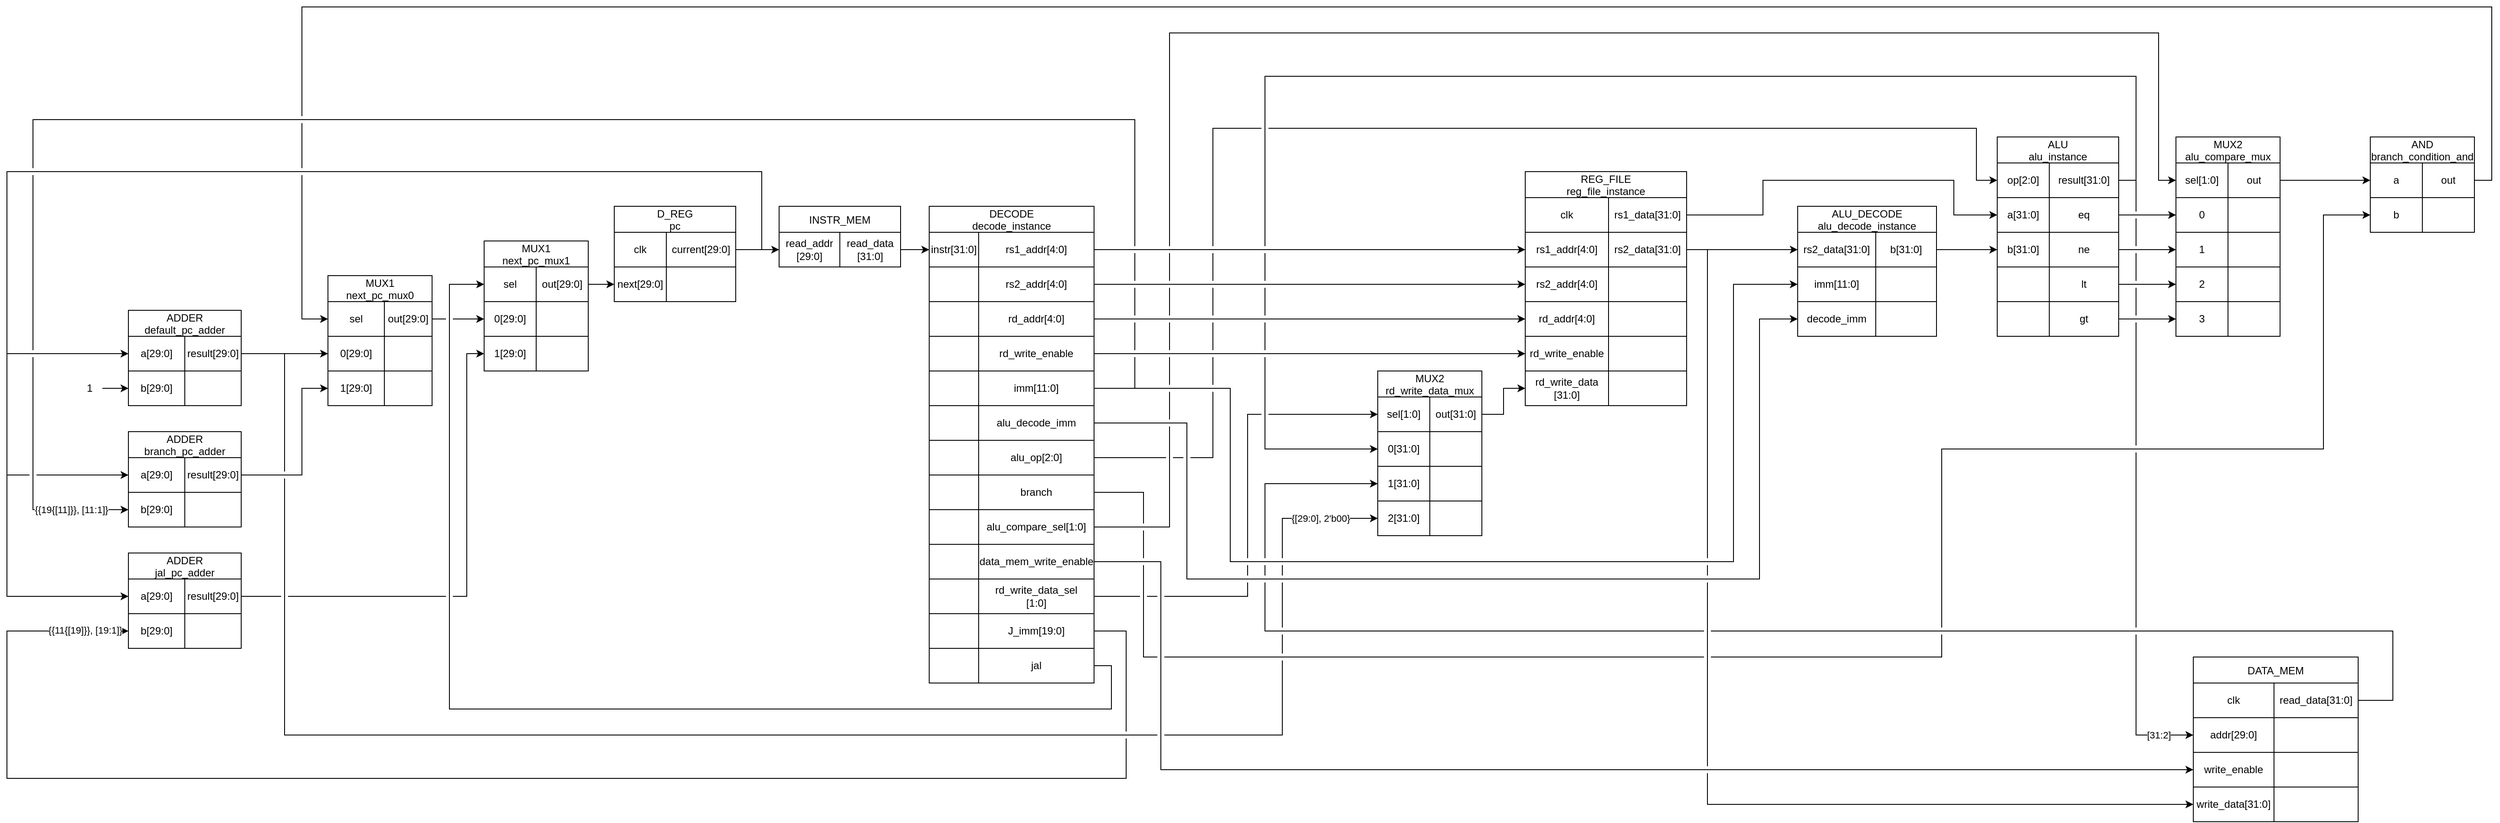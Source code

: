 <mxfile version="27.0.9">
  <diagram name="Страница — 1" id="pEgQ96bHLyZwj5J8UhTH">
    <mxGraphModel dx="2181" dy="480" grid="1" gridSize="10" guides="1" tooltips="1" connect="1" arrows="1" fold="1" page="1" pageScale="1" pageWidth="827" pageHeight="1169" math="0" shadow="0">
      <root>
        <mxCell id="0" />
        <mxCell id="1" parent="0" />
        <mxCell id="iQsHVsOc739R83Uwe9vV-54" value="DECODE&#xa;decode_instance" style="shape=table;startSize=30;container=1;collapsible=0;childLayout=tableLayout;" parent="1" vertex="1">
          <mxGeometry x="-7" y="290" width="190" height="550" as="geometry" />
        </mxCell>
        <mxCell id="iQsHVsOc739R83Uwe9vV-55" value="" style="shape=tableRow;horizontal=0;startSize=0;swimlaneHead=0;swimlaneBody=0;strokeColor=inherit;top=0;left=0;bottom=0;right=0;collapsible=0;dropTarget=0;fillColor=none;points=[[0,0.5],[1,0.5]];portConstraint=eastwest;" parent="iQsHVsOc739R83Uwe9vV-54" vertex="1">
          <mxGeometry y="30" width="190" height="40" as="geometry" />
        </mxCell>
        <mxCell id="iQsHVsOc739R83Uwe9vV-56" value="instr[31:0]" style="shape=partialRectangle;html=1;whiteSpace=wrap;connectable=0;strokeColor=inherit;overflow=hidden;fillColor=none;top=0;left=0;bottom=0;right=0;pointerEvents=1;" parent="iQsHVsOc739R83Uwe9vV-55" vertex="1">
          <mxGeometry width="57" height="40" as="geometry">
            <mxRectangle width="57" height="40" as="alternateBounds" />
          </mxGeometry>
        </mxCell>
        <mxCell id="iQsHVsOc739R83Uwe9vV-57" value="rs1_addr[4:0]" style="shape=partialRectangle;html=1;whiteSpace=wrap;connectable=0;strokeColor=inherit;overflow=hidden;fillColor=none;top=0;left=0;bottom=0;right=0;pointerEvents=1;" parent="iQsHVsOc739R83Uwe9vV-55" vertex="1">
          <mxGeometry x="57" width="133" height="40" as="geometry">
            <mxRectangle width="133" height="40" as="alternateBounds" />
          </mxGeometry>
        </mxCell>
        <mxCell id="iQsHVsOc739R83Uwe9vV-58" value="" style="shape=tableRow;horizontal=0;startSize=0;swimlaneHead=0;swimlaneBody=0;strokeColor=inherit;top=0;left=0;bottom=0;right=0;collapsible=0;dropTarget=0;fillColor=none;points=[[0,0.5],[1,0.5]];portConstraint=eastwest;" parent="iQsHVsOc739R83Uwe9vV-54" vertex="1">
          <mxGeometry y="70" width="190" height="40" as="geometry" />
        </mxCell>
        <mxCell id="iQsHVsOc739R83Uwe9vV-59" value="" style="shape=partialRectangle;html=1;whiteSpace=wrap;connectable=0;strokeColor=inherit;overflow=hidden;fillColor=none;top=0;left=0;bottom=0;right=0;pointerEvents=1;" parent="iQsHVsOc739R83Uwe9vV-58" vertex="1">
          <mxGeometry width="57" height="40" as="geometry">
            <mxRectangle width="57" height="40" as="alternateBounds" />
          </mxGeometry>
        </mxCell>
        <mxCell id="iQsHVsOc739R83Uwe9vV-60" value="rs2_addr[4:0]" style="shape=partialRectangle;html=1;whiteSpace=wrap;connectable=0;strokeColor=inherit;overflow=hidden;fillColor=none;top=0;left=0;bottom=0;right=0;pointerEvents=1;" parent="iQsHVsOc739R83Uwe9vV-58" vertex="1">
          <mxGeometry x="57" width="133" height="40" as="geometry">
            <mxRectangle width="133" height="40" as="alternateBounds" />
          </mxGeometry>
        </mxCell>
        <mxCell id="iQsHVsOc739R83Uwe9vV-61" value="" style="shape=tableRow;horizontal=0;startSize=0;swimlaneHead=0;swimlaneBody=0;strokeColor=inherit;top=0;left=0;bottom=0;right=0;collapsible=0;dropTarget=0;fillColor=none;points=[[0,0.5],[1,0.5]];portConstraint=eastwest;" parent="iQsHVsOc739R83Uwe9vV-54" vertex="1">
          <mxGeometry y="110" width="190" height="40" as="geometry" />
        </mxCell>
        <mxCell id="iQsHVsOc739R83Uwe9vV-62" value="" style="shape=partialRectangle;html=1;whiteSpace=wrap;connectable=0;strokeColor=inherit;overflow=hidden;fillColor=none;top=0;left=0;bottom=0;right=0;pointerEvents=1;" parent="iQsHVsOc739R83Uwe9vV-61" vertex="1">
          <mxGeometry width="57" height="40" as="geometry">
            <mxRectangle width="57" height="40" as="alternateBounds" />
          </mxGeometry>
        </mxCell>
        <mxCell id="iQsHVsOc739R83Uwe9vV-63" value="rd_addr[4:0]" style="shape=partialRectangle;html=1;whiteSpace=wrap;connectable=0;strokeColor=inherit;overflow=hidden;fillColor=none;top=0;left=0;bottom=0;right=0;pointerEvents=1;" parent="iQsHVsOc739R83Uwe9vV-61" vertex="1">
          <mxGeometry x="57" width="133" height="40" as="geometry">
            <mxRectangle width="133" height="40" as="alternateBounds" />
          </mxGeometry>
        </mxCell>
        <mxCell id="iQsHVsOc739R83Uwe9vV-64" value="" style="shape=tableRow;horizontal=0;startSize=0;swimlaneHead=0;swimlaneBody=0;strokeColor=inherit;top=0;left=0;bottom=0;right=0;collapsible=0;dropTarget=0;fillColor=none;points=[[0,0.5],[1,0.5]];portConstraint=eastwest;" parent="iQsHVsOc739R83Uwe9vV-54" vertex="1">
          <mxGeometry y="150" width="190" height="40" as="geometry" />
        </mxCell>
        <mxCell id="iQsHVsOc739R83Uwe9vV-65" value="" style="shape=partialRectangle;html=1;whiteSpace=wrap;connectable=0;strokeColor=inherit;overflow=hidden;fillColor=none;top=0;left=0;bottom=0;right=0;pointerEvents=1;" parent="iQsHVsOc739R83Uwe9vV-64" vertex="1">
          <mxGeometry width="57" height="40" as="geometry">
            <mxRectangle width="57" height="40" as="alternateBounds" />
          </mxGeometry>
        </mxCell>
        <mxCell id="iQsHVsOc739R83Uwe9vV-66" value="rd_write_enable" style="shape=partialRectangle;html=1;whiteSpace=wrap;connectable=0;strokeColor=inherit;overflow=hidden;fillColor=none;top=0;left=0;bottom=0;right=0;pointerEvents=1;" parent="iQsHVsOc739R83Uwe9vV-64" vertex="1">
          <mxGeometry x="57" width="133" height="40" as="geometry">
            <mxRectangle width="133" height="40" as="alternateBounds" />
          </mxGeometry>
        </mxCell>
        <mxCell id="iQsHVsOc739R83Uwe9vV-67" value="" style="shape=tableRow;horizontal=0;startSize=0;swimlaneHead=0;swimlaneBody=0;strokeColor=inherit;top=0;left=0;bottom=0;right=0;collapsible=0;dropTarget=0;fillColor=none;points=[[0,0.5],[1,0.5]];portConstraint=eastwest;" parent="iQsHVsOc739R83Uwe9vV-54" vertex="1">
          <mxGeometry y="190" width="190" height="40" as="geometry" />
        </mxCell>
        <mxCell id="iQsHVsOc739R83Uwe9vV-68" value="" style="shape=partialRectangle;html=1;whiteSpace=wrap;connectable=0;strokeColor=inherit;overflow=hidden;fillColor=none;top=0;left=0;bottom=0;right=0;pointerEvents=1;" parent="iQsHVsOc739R83Uwe9vV-67" vertex="1">
          <mxGeometry width="57" height="40" as="geometry">
            <mxRectangle width="57" height="40" as="alternateBounds" />
          </mxGeometry>
        </mxCell>
        <mxCell id="iQsHVsOc739R83Uwe9vV-69" value="imm[11:0]" style="shape=partialRectangle;html=1;whiteSpace=wrap;connectable=0;strokeColor=inherit;overflow=hidden;fillColor=none;top=0;left=0;bottom=0;right=0;pointerEvents=1;" parent="iQsHVsOc739R83Uwe9vV-67" vertex="1">
          <mxGeometry x="57" width="133" height="40" as="geometry">
            <mxRectangle width="133" height="40" as="alternateBounds" />
          </mxGeometry>
        </mxCell>
        <mxCell id="iQsHVsOc739R83Uwe9vV-70" value="" style="shape=tableRow;horizontal=0;startSize=0;swimlaneHead=0;swimlaneBody=0;strokeColor=inherit;top=0;left=0;bottom=0;right=0;collapsible=0;dropTarget=0;fillColor=none;points=[[0,0.5],[1,0.5]];portConstraint=eastwest;" parent="iQsHVsOc739R83Uwe9vV-54" vertex="1">
          <mxGeometry y="230" width="190" height="40" as="geometry" />
        </mxCell>
        <mxCell id="iQsHVsOc739R83Uwe9vV-71" value="" style="shape=partialRectangle;html=1;whiteSpace=wrap;connectable=0;strokeColor=inherit;overflow=hidden;fillColor=none;top=0;left=0;bottom=0;right=0;pointerEvents=1;" parent="iQsHVsOc739R83Uwe9vV-70" vertex="1">
          <mxGeometry width="57" height="40" as="geometry">
            <mxRectangle width="57" height="40" as="alternateBounds" />
          </mxGeometry>
        </mxCell>
        <mxCell id="iQsHVsOc739R83Uwe9vV-72" value="alu_decode_imm" style="shape=partialRectangle;html=1;whiteSpace=wrap;connectable=0;strokeColor=inherit;overflow=hidden;fillColor=none;top=0;left=0;bottom=0;right=0;pointerEvents=1;" parent="iQsHVsOc739R83Uwe9vV-70" vertex="1">
          <mxGeometry x="57" width="133" height="40" as="geometry">
            <mxRectangle width="133" height="40" as="alternateBounds" />
          </mxGeometry>
        </mxCell>
        <mxCell id="iQsHVsOc739R83Uwe9vV-73" value="" style="shape=tableRow;horizontal=0;startSize=0;swimlaneHead=0;swimlaneBody=0;strokeColor=inherit;top=0;left=0;bottom=0;right=0;collapsible=0;dropTarget=0;fillColor=none;points=[[0,0.5],[1,0.5]];portConstraint=eastwest;" parent="iQsHVsOc739R83Uwe9vV-54" vertex="1">
          <mxGeometry y="270" width="190" height="40" as="geometry" />
        </mxCell>
        <mxCell id="iQsHVsOc739R83Uwe9vV-74" value="" style="shape=partialRectangle;html=1;whiteSpace=wrap;connectable=0;strokeColor=inherit;overflow=hidden;fillColor=none;top=0;left=0;bottom=0;right=0;pointerEvents=1;" parent="iQsHVsOc739R83Uwe9vV-73" vertex="1">
          <mxGeometry width="57" height="40" as="geometry">
            <mxRectangle width="57" height="40" as="alternateBounds" />
          </mxGeometry>
        </mxCell>
        <mxCell id="iQsHVsOc739R83Uwe9vV-75" value="alu_op[2:0]" style="shape=partialRectangle;html=1;whiteSpace=wrap;connectable=0;strokeColor=inherit;overflow=hidden;fillColor=none;top=0;left=0;bottom=0;right=0;pointerEvents=1;" parent="iQsHVsOc739R83Uwe9vV-73" vertex="1">
          <mxGeometry x="57" width="133" height="40" as="geometry">
            <mxRectangle width="133" height="40" as="alternateBounds" />
          </mxGeometry>
        </mxCell>
        <mxCell id="3QlRni02I2_3gNP5ZgcK-1" value="" style="shape=tableRow;horizontal=0;startSize=0;swimlaneHead=0;swimlaneBody=0;strokeColor=inherit;top=0;left=0;bottom=0;right=0;collapsible=0;dropTarget=0;fillColor=none;points=[[0,0.5],[1,0.5]];portConstraint=eastwest;" parent="iQsHVsOc739R83Uwe9vV-54" vertex="1">
          <mxGeometry y="310" width="190" height="40" as="geometry" />
        </mxCell>
        <mxCell id="3QlRni02I2_3gNP5ZgcK-2" value="" style="shape=partialRectangle;html=1;whiteSpace=wrap;connectable=0;strokeColor=inherit;overflow=hidden;fillColor=none;top=0;left=0;bottom=0;right=0;pointerEvents=1;" parent="3QlRni02I2_3gNP5ZgcK-1" vertex="1">
          <mxGeometry width="57" height="40" as="geometry">
            <mxRectangle width="57" height="40" as="alternateBounds" />
          </mxGeometry>
        </mxCell>
        <mxCell id="3QlRni02I2_3gNP5ZgcK-3" value="branch" style="shape=partialRectangle;html=1;whiteSpace=wrap;connectable=0;strokeColor=inherit;overflow=hidden;fillColor=none;top=0;left=0;bottom=0;right=0;pointerEvents=1;" parent="3QlRni02I2_3gNP5ZgcK-1" vertex="1">
          <mxGeometry x="57" width="133" height="40" as="geometry">
            <mxRectangle width="133" height="40" as="alternateBounds" />
          </mxGeometry>
        </mxCell>
        <mxCell id="3QlRni02I2_3gNP5ZgcK-4" value="" style="shape=tableRow;horizontal=0;startSize=0;swimlaneHead=0;swimlaneBody=0;strokeColor=inherit;top=0;left=0;bottom=0;right=0;collapsible=0;dropTarget=0;fillColor=none;points=[[0,0.5],[1,0.5]];portConstraint=eastwest;" parent="iQsHVsOc739R83Uwe9vV-54" vertex="1">
          <mxGeometry y="350" width="190" height="40" as="geometry" />
        </mxCell>
        <mxCell id="3QlRni02I2_3gNP5ZgcK-5" value="" style="shape=partialRectangle;html=1;whiteSpace=wrap;connectable=0;strokeColor=inherit;overflow=hidden;fillColor=none;top=0;left=0;bottom=0;right=0;pointerEvents=1;" parent="3QlRni02I2_3gNP5ZgcK-4" vertex="1">
          <mxGeometry width="57" height="40" as="geometry">
            <mxRectangle width="57" height="40" as="alternateBounds" />
          </mxGeometry>
        </mxCell>
        <mxCell id="3QlRni02I2_3gNP5ZgcK-6" value="alu_compare_sel[1:0]" style="shape=partialRectangle;html=1;whiteSpace=wrap;connectable=0;strokeColor=inherit;overflow=hidden;fillColor=none;top=0;left=0;bottom=0;right=0;pointerEvents=1;" parent="3QlRni02I2_3gNP5ZgcK-4" vertex="1">
          <mxGeometry x="57" width="133" height="40" as="geometry">
            <mxRectangle width="133" height="40" as="alternateBounds" />
          </mxGeometry>
        </mxCell>
        <mxCell id="3QlRni02I2_3gNP5ZgcK-144" value="" style="shape=tableRow;horizontal=0;startSize=0;swimlaneHead=0;swimlaneBody=0;strokeColor=inherit;top=0;left=0;bottom=0;right=0;collapsible=0;dropTarget=0;fillColor=none;points=[[0,0.5],[1,0.5]];portConstraint=eastwest;" parent="iQsHVsOc739R83Uwe9vV-54" vertex="1">
          <mxGeometry y="390" width="190" height="40" as="geometry" />
        </mxCell>
        <mxCell id="3QlRni02I2_3gNP5ZgcK-145" value="" style="shape=partialRectangle;html=1;whiteSpace=wrap;connectable=0;strokeColor=inherit;overflow=hidden;fillColor=none;top=0;left=0;bottom=0;right=0;pointerEvents=1;" parent="3QlRni02I2_3gNP5ZgcK-144" vertex="1">
          <mxGeometry width="57" height="40" as="geometry">
            <mxRectangle width="57" height="40" as="alternateBounds" />
          </mxGeometry>
        </mxCell>
        <mxCell id="3QlRni02I2_3gNP5ZgcK-146" value="data_mem_write_enable" style="shape=partialRectangle;html=1;whiteSpace=wrap;connectable=0;strokeColor=inherit;overflow=hidden;fillColor=none;top=0;left=0;bottom=0;right=0;pointerEvents=1;" parent="3QlRni02I2_3gNP5ZgcK-144" vertex="1">
          <mxGeometry x="57" width="133" height="40" as="geometry">
            <mxRectangle width="133" height="40" as="alternateBounds" />
          </mxGeometry>
        </mxCell>
        <mxCell id="3QlRni02I2_3gNP5ZgcK-229" value="" style="shape=tableRow;horizontal=0;startSize=0;swimlaneHead=0;swimlaneBody=0;strokeColor=inherit;top=0;left=0;bottom=0;right=0;collapsible=0;dropTarget=0;fillColor=none;points=[[0,0.5],[1,0.5]];portConstraint=eastwest;" parent="iQsHVsOc739R83Uwe9vV-54" vertex="1">
          <mxGeometry y="430" width="190" height="40" as="geometry" />
        </mxCell>
        <mxCell id="3QlRni02I2_3gNP5ZgcK-230" value="" style="shape=partialRectangle;html=1;whiteSpace=wrap;connectable=0;strokeColor=inherit;overflow=hidden;fillColor=none;top=0;left=0;bottom=0;right=0;pointerEvents=1;" parent="3QlRni02I2_3gNP5ZgcK-229" vertex="1">
          <mxGeometry width="57" height="40" as="geometry">
            <mxRectangle width="57" height="40" as="alternateBounds" />
          </mxGeometry>
        </mxCell>
        <mxCell id="3QlRni02I2_3gNP5ZgcK-231" value="rd_write_data_sel&lt;div&gt;[1:0]&lt;/div&gt;" style="shape=partialRectangle;html=1;whiteSpace=wrap;connectable=0;strokeColor=inherit;overflow=hidden;fillColor=none;top=0;left=0;bottom=0;right=0;pointerEvents=1;" parent="3QlRni02I2_3gNP5ZgcK-229" vertex="1">
          <mxGeometry x="57" width="133" height="40" as="geometry">
            <mxRectangle width="133" height="40" as="alternateBounds" />
          </mxGeometry>
        </mxCell>
        <mxCell id="3QlRni02I2_3gNP5ZgcK-245" value="" style="shape=tableRow;horizontal=0;startSize=0;swimlaneHead=0;swimlaneBody=0;strokeColor=inherit;top=0;left=0;bottom=0;right=0;collapsible=0;dropTarget=0;fillColor=none;points=[[0,0.5],[1,0.5]];portConstraint=eastwest;" parent="iQsHVsOc739R83Uwe9vV-54" vertex="1">
          <mxGeometry y="470" width="190" height="40" as="geometry" />
        </mxCell>
        <mxCell id="3QlRni02I2_3gNP5ZgcK-246" value="" style="shape=partialRectangle;html=1;whiteSpace=wrap;connectable=0;strokeColor=inherit;overflow=hidden;fillColor=none;top=0;left=0;bottom=0;right=0;pointerEvents=1;" parent="3QlRni02I2_3gNP5ZgcK-245" vertex="1">
          <mxGeometry width="57" height="40" as="geometry">
            <mxRectangle width="57" height="40" as="alternateBounds" />
          </mxGeometry>
        </mxCell>
        <mxCell id="3QlRni02I2_3gNP5ZgcK-247" value="J_imm[19:0]" style="shape=partialRectangle;html=1;whiteSpace=wrap;connectable=0;strokeColor=inherit;overflow=hidden;fillColor=none;top=0;left=0;bottom=0;right=0;pointerEvents=1;" parent="3QlRni02I2_3gNP5ZgcK-245" vertex="1">
          <mxGeometry x="57" width="133" height="40" as="geometry">
            <mxRectangle width="133" height="40" as="alternateBounds" />
          </mxGeometry>
        </mxCell>
        <mxCell id="3QlRni02I2_3gNP5ZgcK-149" value="" style="shape=tableRow;horizontal=0;startSize=0;swimlaneHead=0;swimlaneBody=0;strokeColor=inherit;top=0;left=0;bottom=0;right=0;collapsible=0;dropTarget=0;fillColor=none;points=[[0,0.5],[1,0.5]];portConstraint=eastwest;" parent="iQsHVsOc739R83Uwe9vV-54" vertex="1">
          <mxGeometry y="510" width="190" height="40" as="geometry" />
        </mxCell>
        <mxCell id="3QlRni02I2_3gNP5ZgcK-150" value="" style="shape=partialRectangle;html=1;whiteSpace=wrap;connectable=0;strokeColor=inherit;overflow=hidden;fillColor=none;top=0;left=0;bottom=0;right=0;pointerEvents=1;" parent="3QlRni02I2_3gNP5ZgcK-149" vertex="1">
          <mxGeometry width="57" height="40" as="geometry">
            <mxRectangle width="57" height="40" as="alternateBounds" />
          </mxGeometry>
        </mxCell>
        <mxCell id="3QlRni02I2_3gNP5ZgcK-151" value="jal" style="shape=partialRectangle;html=1;whiteSpace=wrap;connectable=0;strokeColor=inherit;overflow=hidden;fillColor=none;top=0;left=0;bottom=0;right=0;pointerEvents=1;" parent="3QlRni02I2_3gNP5ZgcK-149" vertex="1">
          <mxGeometry x="57" width="133" height="40" as="geometry">
            <mxRectangle width="133" height="40" as="alternateBounds" />
          </mxGeometry>
        </mxCell>
        <mxCell id="3QlRni02I2_3gNP5ZgcK-10" value="REG_FILE&#xa;reg_file_instance" style="shape=table;startSize=30;container=1;collapsible=0;childLayout=tableLayout;" parent="1" vertex="1">
          <mxGeometry x="680" y="250" width="186" height="270" as="geometry" />
        </mxCell>
        <mxCell id="3QlRni02I2_3gNP5ZgcK-11" value="" style="shape=tableRow;horizontal=0;startSize=0;swimlaneHead=0;swimlaneBody=0;strokeColor=inherit;top=0;left=0;bottom=0;right=0;collapsible=0;dropTarget=0;fillColor=none;points=[[0,0.5],[1,0.5]];portConstraint=eastwest;" parent="3QlRni02I2_3gNP5ZgcK-10" vertex="1">
          <mxGeometry y="30" width="186" height="40" as="geometry" />
        </mxCell>
        <mxCell id="3QlRni02I2_3gNP5ZgcK-12" value="clk" style="shape=partialRectangle;html=1;whiteSpace=wrap;connectable=0;strokeColor=inherit;overflow=hidden;fillColor=none;top=0;left=0;bottom=0;right=0;pointerEvents=1;" parent="3QlRni02I2_3gNP5ZgcK-11" vertex="1">
          <mxGeometry width="96" height="40" as="geometry">
            <mxRectangle width="96" height="40" as="alternateBounds" />
          </mxGeometry>
        </mxCell>
        <mxCell id="3QlRni02I2_3gNP5ZgcK-13" value="rs1_data[31:0]" style="shape=partialRectangle;html=1;whiteSpace=wrap;connectable=0;strokeColor=inherit;overflow=hidden;fillColor=none;top=0;left=0;bottom=0;right=0;pointerEvents=1;" parent="3QlRni02I2_3gNP5ZgcK-11" vertex="1">
          <mxGeometry x="96" width="90" height="40" as="geometry">
            <mxRectangle width="90" height="40" as="alternateBounds" />
          </mxGeometry>
        </mxCell>
        <mxCell id="3QlRni02I2_3gNP5ZgcK-14" value="" style="shape=tableRow;horizontal=0;startSize=0;swimlaneHead=0;swimlaneBody=0;strokeColor=inherit;top=0;left=0;bottom=0;right=0;collapsible=0;dropTarget=0;fillColor=none;points=[[0,0.5],[1,0.5]];portConstraint=eastwest;" parent="3QlRni02I2_3gNP5ZgcK-10" vertex="1">
          <mxGeometry y="70" width="186" height="40" as="geometry" />
        </mxCell>
        <mxCell id="3QlRni02I2_3gNP5ZgcK-15" value="rs1_addr[4:0]" style="shape=partialRectangle;html=1;whiteSpace=wrap;connectable=0;strokeColor=inherit;overflow=hidden;fillColor=none;top=0;left=0;bottom=0;right=0;pointerEvents=1;" parent="3QlRni02I2_3gNP5ZgcK-14" vertex="1">
          <mxGeometry width="96" height="40" as="geometry">
            <mxRectangle width="96" height="40" as="alternateBounds" />
          </mxGeometry>
        </mxCell>
        <mxCell id="3QlRni02I2_3gNP5ZgcK-16" value="rs2_data[31:0]" style="shape=partialRectangle;html=1;whiteSpace=wrap;connectable=0;strokeColor=inherit;overflow=hidden;fillColor=none;top=0;left=0;bottom=0;right=0;pointerEvents=1;" parent="3QlRni02I2_3gNP5ZgcK-14" vertex="1">
          <mxGeometry x="96" width="90" height="40" as="geometry">
            <mxRectangle width="90" height="40" as="alternateBounds" />
          </mxGeometry>
        </mxCell>
        <mxCell id="3QlRni02I2_3gNP5ZgcK-17" value="" style="shape=tableRow;horizontal=0;startSize=0;swimlaneHead=0;swimlaneBody=0;strokeColor=inherit;top=0;left=0;bottom=0;right=0;collapsible=0;dropTarget=0;fillColor=none;points=[[0,0.5],[1,0.5]];portConstraint=eastwest;" parent="3QlRni02I2_3gNP5ZgcK-10" vertex="1">
          <mxGeometry y="110" width="186" height="40" as="geometry" />
        </mxCell>
        <mxCell id="3QlRni02I2_3gNP5ZgcK-18" value="rs2_addr[4:0]" style="shape=partialRectangle;html=1;whiteSpace=wrap;connectable=0;strokeColor=inherit;overflow=hidden;fillColor=none;top=0;left=0;bottom=0;right=0;pointerEvents=1;" parent="3QlRni02I2_3gNP5ZgcK-17" vertex="1">
          <mxGeometry width="96" height="40" as="geometry">
            <mxRectangle width="96" height="40" as="alternateBounds" />
          </mxGeometry>
        </mxCell>
        <mxCell id="3QlRni02I2_3gNP5ZgcK-19" value="" style="shape=partialRectangle;html=1;whiteSpace=wrap;connectable=0;strokeColor=inherit;overflow=hidden;fillColor=none;top=0;left=0;bottom=0;right=0;pointerEvents=1;" parent="3QlRni02I2_3gNP5ZgcK-17" vertex="1">
          <mxGeometry x="96" width="90" height="40" as="geometry">
            <mxRectangle width="90" height="40" as="alternateBounds" />
          </mxGeometry>
        </mxCell>
        <mxCell id="3QlRni02I2_3gNP5ZgcK-20" value="" style="shape=tableRow;horizontal=0;startSize=0;swimlaneHead=0;swimlaneBody=0;strokeColor=inherit;top=0;left=0;bottom=0;right=0;collapsible=0;dropTarget=0;fillColor=none;points=[[0,0.5],[1,0.5]];portConstraint=eastwest;" parent="3QlRni02I2_3gNP5ZgcK-10" vertex="1">
          <mxGeometry y="150" width="186" height="40" as="geometry" />
        </mxCell>
        <mxCell id="3QlRni02I2_3gNP5ZgcK-21" value="rd_addr[4:0]" style="shape=partialRectangle;html=1;whiteSpace=wrap;connectable=0;strokeColor=inherit;overflow=hidden;fillColor=none;top=0;left=0;bottom=0;right=0;pointerEvents=1;" parent="3QlRni02I2_3gNP5ZgcK-20" vertex="1">
          <mxGeometry width="96" height="40" as="geometry">
            <mxRectangle width="96" height="40" as="alternateBounds" />
          </mxGeometry>
        </mxCell>
        <mxCell id="3QlRni02I2_3gNP5ZgcK-22" value="" style="shape=partialRectangle;html=1;whiteSpace=wrap;connectable=0;strokeColor=inherit;overflow=hidden;fillColor=none;top=0;left=0;bottom=0;right=0;pointerEvents=1;" parent="3QlRni02I2_3gNP5ZgcK-20" vertex="1">
          <mxGeometry x="96" width="90" height="40" as="geometry">
            <mxRectangle width="90" height="40" as="alternateBounds" />
          </mxGeometry>
        </mxCell>
        <mxCell id="3QlRni02I2_3gNP5ZgcK-23" value="" style="shape=tableRow;horizontal=0;startSize=0;swimlaneHead=0;swimlaneBody=0;strokeColor=inherit;top=0;left=0;bottom=0;right=0;collapsible=0;dropTarget=0;fillColor=none;points=[[0,0.5],[1,0.5]];portConstraint=eastwest;" parent="3QlRni02I2_3gNP5ZgcK-10" vertex="1">
          <mxGeometry y="190" width="186" height="40" as="geometry" />
        </mxCell>
        <mxCell id="3QlRni02I2_3gNP5ZgcK-24" value="rd_write_enable" style="shape=partialRectangle;html=1;whiteSpace=wrap;connectable=0;strokeColor=inherit;overflow=hidden;fillColor=none;top=0;left=0;bottom=0;right=0;pointerEvents=1;" parent="3QlRni02I2_3gNP5ZgcK-23" vertex="1">
          <mxGeometry width="96" height="40" as="geometry">
            <mxRectangle width="96" height="40" as="alternateBounds" />
          </mxGeometry>
        </mxCell>
        <mxCell id="3QlRni02I2_3gNP5ZgcK-25" value="" style="shape=partialRectangle;html=1;whiteSpace=wrap;connectable=0;strokeColor=inherit;overflow=hidden;fillColor=none;top=0;left=0;bottom=0;right=0;pointerEvents=1;" parent="3QlRni02I2_3gNP5ZgcK-23" vertex="1">
          <mxGeometry x="96" width="90" height="40" as="geometry">
            <mxRectangle width="90" height="40" as="alternateBounds" />
          </mxGeometry>
        </mxCell>
        <mxCell id="3QlRni02I2_3gNP5ZgcK-26" value="" style="shape=tableRow;horizontal=0;startSize=0;swimlaneHead=0;swimlaneBody=0;strokeColor=inherit;top=0;left=0;bottom=0;right=0;collapsible=0;dropTarget=0;fillColor=none;points=[[0,0.5],[1,0.5]];portConstraint=eastwest;" parent="3QlRni02I2_3gNP5ZgcK-10" vertex="1">
          <mxGeometry y="230" width="186" height="40" as="geometry" />
        </mxCell>
        <mxCell id="3QlRni02I2_3gNP5ZgcK-27" value="rd_write_data&lt;div&gt;[31:0]&lt;/div&gt;" style="shape=partialRectangle;html=1;whiteSpace=wrap;connectable=0;strokeColor=inherit;overflow=hidden;fillColor=none;top=0;left=0;bottom=0;right=0;pointerEvents=1;" parent="3QlRni02I2_3gNP5ZgcK-26" vertex="1">
          <mxGeometry width="96" height="40" as="geometry">
            <mxRectangle width="96" height="40" as="alternateBounds" />
          </mxGeometry>
        </mxCell>
        <mxCell id="3QlRni02I2_3gNP5ZgcK-28" value="" style="shape=partialRectangle;html=1;whiteSpace=wrap;connectable=0;strokeColor=inherit;overflow=hidden;fillColor=none;top=0;left=0;bottom=0;right=0;pointerEvents=1;" parent="3QlRni02I2_3gNP5ZgcK-26" vertex="1">
          <mxGeometry x="96" width="90" height="40" as="geometry">
            <mxRectangle width="90" height="40" as="alternateBounds" />
          </mxGeometry>
        </mxCell>
        <mxCell id="3QlRni02I2_3gNP5ZgcK-40" style="edgeStyle=orthogonalEdgeStyle;rounded=0;orthogonalLoop=1;jettySize=auto;html=1;exitX=1;exitY=0.5;exitDx=0;exitDy=0;entryX=0;entryY=0.5;entryDx=0;entryDy=0;jumpStyle=gap;jumpSize=8;" parent="1" source="iQsHVsOc739R83Uwe9vV-55" target="3QlRni02I2_3gNP5ZgcK-14" edge="1">
          <mxGeometry relative="1" as="geometry" />
        </mxCell>
        <mxCell id="3QlRni02I2_3gNP5ZgcK-41" style="edgeStyle=orthogonalEdgeStyle;rounded=0;orthogonalLoop=1;jettySize=auto;html=1;exitX=1;exitY=0.5;exitDx=0;exitDy=0;entryX=0;entryY=0.5;entryDx=0;entryDy=0;jumpStyle=gap;jumpSize=8;" parent="1" source="iQsHVsOc739R83Uwe9vV-58" target="3QlRni02I2_3gNP5ZgcK-17" edge="1">
          <mxGeometry relative="1" as="geometry" />
        </mxCell>
        <mxCell id="3QlRni02I2_3gNP5ZgcK-42" style="edgeStyle=orthogonalEdgeStyle;rounded=0;orthogonalLoop=1;jettySize=auto;html=1;exitX=1;exitY=0.5;exitDx=0;exitDy=0;entryX=0;entryY=0.5;entryDx=0;entryDy=0;jumpStyle=gap;jumpSize=8;" parent="1" source="iQsHVsOc739R83Uwe9vV-61" target="3QlRni02I2_3gNP5ZgcK-20" edge="1">
          <mxGeometry relative="1" as="geometry" />
        </mxCell>
        <mxCell id="3QlRni02I2_3gNP5ZgcK-43" style="edgeStyle=orthogonalEdgeStyle;rounded=0;orthogonalLoop=1;jettySize=auto;html=1;exitX=1;exitY=0.5;exitDx=0;exitDy=0;entryX=0;entryY=0.5;entryDx=0;entryDy=0;jumpStyle=gap;jumpSize=8;" parent="1" source="iQsHVsOc739R83Uwe9vV-64" target="3QlRni02I2_3gNP5ZgcK-23" edge="1">
          <mxGeometry relative="1" as="geometry" />
        </mxCell>
        <mxCell id="3QlRni02I2_3gNP5ZgcK-44" value="ALU_DECODE&#xa;alu_decode_instance" style="shape=table;startSize=30;container=1;collapsible=0;childLayout=tableLayout;" parent="1" vertex="1">
          <mxGeometry x="994" y="290" width="160" height="150" as="geometry" />
        </mxCell>
        <mxCell id="3QlRni02I2_3gNP5ZgcK-45" value="" style="shape=tableRow;horizontal=0;startSize=0;swimlaneHead=0;swimlaneBody=0;strokeColor=inherit;top=0;left=0;bottom=0;right=0;collapsible=0;dropTarget=0;fillColor=none;points=[[0,0.5],[1,0.5]];portConstraint=eastwest;" parent="3QlRni02I2_3gNP5ZgcK-44" vertex="1">
          <mxGeometry y="30" width="160" height="40" as="geometry" />
        </mxCell>
        <mxCell id="3QlRni02I2_3gNP5ZgcK-46" value="rs2_data[31:0]" style="shape=partialRectangle;html=1;whiteSpace=wrap;connectable=0;strokeColor=inherit;overflow=hidden;fillColor=none;top=0;left=0;bottom=0;right=0;pointerEvents=1;" parent="3QlRni02I2_3gNP5ZgcK-45" vertex="1">
          <mxGeometry width="90" height="40" as="geometry">
            <mxRectangle width="90" height="40" as="alternateBounds" />
          </mxGeometry>
        </mxCell>
        <mxCell id="3QlRni02I2_3gNP5ZgcK-47" value="b[31:0]" style="shape=partialRectangle;html=1;whiteSpace=wrap;connectable=0;strokeColor=inherit;overflow=hidden;fillColor=none;top=0;left=0;bottom=0;right=0;pointerEvents=1;" parent="3QlRni02I2_3gNP5ZgcK-45" vertex="1">
          <mxGeometry x="90" width="70" height="40" as="geometry">
            <mxRectangle width="70" height="40" as="alternateBounds" />
          </mxGeometry>
        </mxCell>
        <mxCell id="3QlRni02I2_3gNP5ZgcK-48" value="" style="shape=tableRow;horizontal=0;startSize=0;swimlaneHead=0;swimlaneBody=0;strokeColor=inherit;top=0;left=0;bottom=0;right=0;collapsible=0;dropTarget=0;fillColor=none;points=[[0,0.5],[1,0.5]];portConstraint=eastwest;" parent="3QlRni02I2_3gNP5ZgcK-44" vertex="1">
          <mxGeometry y="70" width="160" height="40" as="geometry" />
        </mxCell>
        <mxCell id="3QlRni02I2_3gNP5ZgcK-49" value="imm[11:0]" style="shape=partialRectangle;html=1;whiteSpace=wrap;connectable=0;strokeColor=inherit;overflow=hidden;fillColor=none;top=0;left=0;bottom=0;right=0;pointerEvents=1;" parent="3QlRni02I2_3gNP5ZgcK-48" vertex="1">
          <mxGeometry width="90" height="40" as="geometry">
            <mxRectangle width="90" height="40" as="alternateBounds" />
          </mxGeometry>
        </mxCell>
        <mxCell id="3QlRni02I2_3gNP5ZgcK-50" value="" style="shape=partialRectangle;html=1;whiteSpace=wrap;connectable=0;strokeColor=inherit;overflow=hidden;fillColor=none;top=0;left=0;bottom=0;right=0;pointerEvents=1;" parent="3QlRni02I2_3gNP5ZgcK-48" vertex="1">
          <mxGeometry x="90" width="70" height="40" as="geometry">
            <mxRectangle width="70" height="40" as="alternateBounds" />
          </mxGeometry>
        </mxCell>
        <mxCell id="3QlRni02I2_3gNP5ZgcK-51" value="" style="shape=tableRow;horizontal=0;startSize=0;swimlaneHead=0;swimlaneBody=0;strokeColor=inherit;top=0;left=0;bottom=0;right=0;collapsible=0;dropTarget=0;fillColor=none;points=[[0,0.5],[1,0.5]];portConstraint=eastwest;" parent="3QlRni02I2_3gNP5ZgcK-44" vertex="1">
          <mxGeometry y="110" width="160" height="40" as="geometry" />
        </mxCell>
        <mxCell id="3QlRni02I2_3gNP5ZgcK-52" value="decode_imm" style="shape=partialRectangle;html=1;whiteSpace=wrap;connectable=0;strokeColor=inherit;overflow=hidden;fillColor=none;top=0;left=0;bottom=0;right=0;pointerEvents=1;" parent="3QlRni02I2_3gNP5ZgcK-51" vertex="1">
          <mxGeometry width="90" height="40" as="geometry">
            <mxRectangle width="90" height="40" as="alternateBounds" />
          </mxGeometry>
        </mxCell>
        <mxCell id="3QlRni02I2_3gNP5ZgcK-53" value="" style="shape=partialRectangle;html=1;whiteSpace=wrap;connectable=0;strokeColor=inherit;overflow=hidden;fillColor=none;top=0;left=0;bottom=0;right=0;pointerEvents=1;" parent="3QlRni02I2_3gNP5ZgcK-51" vertex="1">
          <mxGeometry x="90" width="70" height="40" as="geometry">
            <mxRectangle width="70" height="40" as="alternateBounds" />
          </mxGeometry>
        </mxCell>
        <mxCell id="3QlRni02I2_3gNP5ZgcK-208" style="edgeStyle=orthogonalEdgeStyle;rounded=0;orthogonalLoop=1;jettySize=auto;html=1;exitX=1;exitY=0.75;exitDx=0;exitDy=0;entryX=0;entryY=0.5;entryDx=0;entryDy=0;jumpStyle=gap;jumpSize=8;" parent="1" source="3QlRni02I2_3gNP5ZgcK-54" target="3QlRni02I2_3gNP5ZgcK-203" edge="1">
          <mxGeometry relative="1" as="geometry">
            <Array as="points">
              <mxPoint x="1364" y="380" />
            </Array>
          </mxGeometry>
        </mxCell>
        <mxCell id="3QlRni02I2_3gNP5ZgcK-54" value="ALU&#xa;alu_instance" style="shape=table;startSize=30;container=1;collapsible=0;childLayout=tableLayout;" parent="1" vertex="1">
          <mxGeometry x="1224" y="210" width="140" height="230" as="geometry" />
        </mxCell>
        <mxCell id="3QlRni02I2_3gNP5ZgcK-55" value="" style="shape=tableRow;horizontal=0;startSize=0;swimlaneHead=0;swimlaneBody=0;strokeColor=inherit;top=0;left=0;bottom=0;right=0;collapsible=0;dropTarget=0;fillColor=none;points=[[0,0.5],[1,0.5]];portConstraint=eastwest;" parent="3QlRni02I2_3gNP5ZgcK-54" vertex="1">
          <mxGeometry y="30" width="140" height="40" as="geometry" />
        </mxCell>
        <mxCell id="3QlRni02I2_3gNP5ZgcK-56" value="op[2:0]" style="shape=partialRectangle;html=1;whiteSpace=wrap;connectable=0;strokeColor=inherit;overflow=hidden;fillColor=none;top=0;left=0;bottom=0;right=0;pointerEvents=1;" parent="3QlRni02I2_3gNP5ZgcK-55" vertex="1">
          <mxGeometry width="60" height="40" as="geometry">
            <mxRectangle width="60" height="40" as="alternateBounds" />
          </mxGeometry>
        </mxCell>
        <mxCell id="3QlRni02I2_3gNP5ZgcK-57" value="result[31:0]" style="shape=partialRectangle;html=1;whiteSpace=wrap;connectable=0;strokeColor=inherit;overflow=hidden;fillColor=none;top=0;left=0;bottom=0;right=0;pointerEvents=1;" parent="3QlRni02I2_3gNP5ZgcK-55" vertex="1">
          <mxGeometry x="60" width="80" height="40" as="geometry">
            <mxRectangle width="80" height="40" as="alternateBounds" />
          </mxGeometry>
        </mxCell>
        <mxCell id="3QlRni02I2_3gNP5ZgcK-58" value="" style="shape=tableRow;horizontal=0;startSize=0;swimlaneHead=0;swimlaneBody=0;strokeColor=inherit;top=0;left=0;bottom=0;right=0;collapsible=0;dropTarget=0;fillColor=none;points=[[0,0.5],[1,0.5]];portConstraint=eastwest;" parent="3QlRni02I2_3gNP5ZgcK-54" vertex="1">
          <mxGeometry y="70" width="140" height="40" as="geometry" />
        </mxCell>
        <mxCell id="3QlRni02I2_3gNP5ZgcK-59" value="a[31:0]" style="shape=partialRectangle;html=1;whiteSpace=wrap;connectable=0;strokeColor=inherit;overflow=hidden;fillColor=none;top=0;left=0;bottom=0;right=0;pointerEvents=1;" parent="3QlRni02I2_3gNP5ZgcK-58" vertex="1">
          <mxGeometry width="60" height="40" as="geometry">
            <mxRectangle width="60" height="40" as="alternateBounds" />
          </mxGeometry>
        </mxCell>
        <mxCell id="3QlRni02I2_3gNP5ZgcK-60" value="eq" style="shape=partialRectangle;html=1;whiteSpace=wrap;connectable=0;strokeColor=inherit;overflow=hidden;fillColor=none;top=0;left=0;bottom=0;right=0;pointerEvents=1;" parent="3QlRni02I2_3gNP5ZgcK-58" vertex="1">
          <mxGeometry x="60" width="80" height="40" as="geometry">
            <mxRectangle width="80" height="40" as="alternateBounds" />
          </mxGeometry>
        </mxCell>
        <mxCell id="3QlRni02I2_3gNP5ZgcK-61" value="" style="shape=tableRow;horizontal=0;startSize=0;swimlaneHead=0;swimlaneBody=0;strokeColor=inherit;top=0;left=0;bottom=0;right=0;collapsible=0;dropTarget=0;fillColor=none;points=[[0,0.5],[1,0.5]];portConstraint=eastwest;" parent="3QlRni02I2_3gNP5ZgcK-54" vertex="1">
          <mxGeometry y="110" width="140" height="40" as="geometry" />
        </mxCell>
        <mxCell id="3QlRni02I2_3gNP5ZgcK-62" value="b[31:0]" style="shape=partialRectangle;html=1;whiteSpace=wrap;connectable=0;strokeColor=inherit;overflow=hidden;fillColor=none;top=0;left=0;bottom=0;right=0;pointerEvents=1;" parent="3QlRni02I2_3gNP5ZgcK-61" vertex="1">
          <mxGeometry width="60" height="40" as="geometry">
            <mxRectangle width="60" height="40" as="alternateBounds" />
          </mxGeometry>
        </mxCell>
        <mxCell id="3QlRni02I2_3gNP5ZgcK-63" value="ne" style="shape=partialRectangle;html=1;whiteSpace=wrap;connectable=0;strokeColor=inherit;overflow=hidden;fillColor=none;top=0;left=0;bottom=0;right=0;pointerEvents=1;" parent="3QlRni02I2_3gNP5ZgcK-61" vertex="1">
          <mxGeometry x="60" width="80" height="40" as="geometry">
            <mxRectangle width="80" height="40" as="alternateBounds" />
          </mxGeometry>
        </mxCell>
        <mxCell id="3QlRni02I2_3gNP5ZgcK-64" value="" style="shape=tableRow;horizontal=0;startSize=0;swimlaneHead=0;swimlaneBody=0;strokeColor=inherit;top=0;left=0;bottom=0;right=0;collapsible=0;dropTarget=0;fillColor=none;points=[[0,0.5],[1,0.5]];portConstraint=eastwest;" parent="3QlRni02I2_3gNP5ZgcK-54" vertex="1">
          <mxGeometry y="150" width="140" height="40" as="geometry" />
        </mxCell>
        <mxCell id="3QlRni02I2_3gNP5ZgcK-65" value="" style="shape=partialRectangle;html=1;whiteSpace=wrap;connectable=0;strokeColor=inherit;overflow=hidden;fillColor=none;top=0;left=0;bottom=0;right=0;pointerEvents=1;" parent="3QlRni02I2_3gNP5ZgcK-64" vertex="1">
          <mxGeometry width="60" height="40" as="geometry">
            <mxRectangle width="60" height="40" as="alternateBounds" />
          </mxGeometry>
        </mxCell>
        <mxCell id="3QlRni02I2_3gNP5ZgcK-66" value="lt" style="shape=partialRectangle;html=1;whiteSpace=wrap;connectable=0;strokeColor=inherit;overflow=hidden;fillColor=none;top=0;left=0;bottom=0;right=0;pointerEvents=1;" parent="3QlRni02I2_3gNP5ZgcK-64" vertex="1">
          <mxGeometry x="60" width="80" height="40" as="geometry">
            <mxRectangle width="80" height="40" as="alternateBounds" />
          </mxGeometry>
        </mxCell>
        <mxCell id="3QlRni02I2_3gNP5ZgcK-67" value="" style="shape=tableRow;horizontal=0;startSize=0;swimlaneHead=0;swimlaneBody=0;strokeColor=inherit;top=0;left=0;bottom=0;right=0;collapsible=0;dropTarget=0;fillColor=none;points=[[0,0.5],[1,0.5]];portConstraint=eastwest;" parent="3QlRni02I2_3gNP5ZgcK-54" vertex="1">
          <mxGeometry y="190" width="140" height="40" as="geometry" />
        </mxCell>
        <mxCell id="3QlRni02I2_3gNP5ZgcK-68" value="" style="shape=partialRectangle;html=1;whiteSpace=wrap;connectable=0;strokeColor=inherit;overflow=hidden;fillColor=none;top=0;left=0;bottom=0;right=0;pointerEvents=1;" parent="3QlRni02I2_3gNP5ZgcK-67" vertex="1">
          <mxGeometry width="60" height="40" as="geometry">
            <mxRectangle width="60" height="40" as="alternateBounds" />
          </mxGeometry>
        </mxCell>
        <mxCell id="3QlRni02I2_3gNP5ZgcK-69" value="gt" style="shape=partialRectangle;html=1;whiteSpace=wrap;connectable=0;strokeColor=inherit;overflow=hidden;fillColor=none;top=0;left=0;bottom=0;right=0;pointerEvents=1;" parent="3QlRni02I2_3gNP5ZgcK-67" vertex="1">
          <mxGeometry x="60" width="80" height="40" as="geometry">
            <mxRectangle width="80" height="40" as="alternateBounds" />
          </mxGeometry>
        </mxCell>
        <mxCell id="3QlRni02I2_3gNP5ZgcK-70" style="edgeStyle=orthogonalEdgeStyle;rounded=0;orthogonalLoop=1;jettySize=auto;html=1;exitX=1;exitY=0.5;exitDx=0;exitDy=0;entryX=0;entryY=0.5;entryDx=0;entryDy=0;jumpStyle=gap;jumpSize=8;" parent="1" source="3QlRni02I2_3gNP5ZgcK-45" target="3QlRni02I2_3gNP5ZgcK-61" edge="1">
          <mxGeometry relative="1" as="geometry" />
        </mxCell>
        <mxCell id="3QlRni02I2_3gNP5ZgcK-71" style="edgeStyle=orthogonalEdgeStyle;rounded=0;orthogonalLoop=1;jettySize=auto;html=1;exitX=1;exitY=0.5;exitDx=0;exitDy=0;entryX=0;entryY=0.5;entryDx=0;entryDy=0;jumpStyle=gap;jumpSize=8;" parent="1" source="3QlRni02I2_3gNP5ZgcK-11" target="3QlRni02I2_3gNP5ZgcK-58" edge="1">
          <mxGeometry relative="1" as="geometry">
            <mxPoint x="920" y="300" as="sourcePoint" />
            <Array as="points">
              <mxPoint x="954" y="300" />
              <mxPoint x="954" y="260" />
              <mxPoint x="1174" y="260" />
              <mxPoint x="1174" y="300" />
            </Array>
          </mxGeometry>
        </mxCell>
        <mxCell id="3QlRni02I2_3gNP5ZgcK-72" style="edgeStyle=orthogonalEdgeStyle;rounded=0;orthogonalLoop=1;jettySize=auto;html=1;exitX=1;exitY=0.5;exitDx=0;exitDy=0;entryX=0;entryY=0.5;entryDx=0;entryDy=0;jumpStyle=gap;jumpSize=8;" parent="1" source="3QlRni02I2_3gNP5ZgcK-14" target="3QlRni02I2_3gNP5ZgcK-45" edge="1">
          <mxGeometry relative="1" as="geometry" />
        </mxCell>
        <mxCell id="3QlRni02I2_3gNP5ZgcK-74" style="edgeStyle=orthogonalEdgeStyle;rounded=0;orthogonalLoop=1;jettySize=auto;html=1;exitX=1;exitY=0.5;exitDx=0;exitDy=0;entryX=0;entryY=0.5;entryDx=0;entryDy=0;jumpStyle=gap;jumpSize=8;" parent="1" source="iQsHVsOc739R83Uwe9vV-67" target="3QlRni02I2_3gNP5ZgcK-48" edge="1">
          <mxGeometry relative="1" as="geometry">
            <Array as="points">
              <mxPoint x="340" y="500" />
              <mxPoint x="340" y="700" />
              <mxPoint x="920" y="700" />
              <mxPoint x="920" y="380" />
            </Array>
          </mxGeometry>
        </mxCell>
        <mxCell id="3QlRni02I2_3gNP5ZgcK-75" style="edgeStyle=orthogonalEdgeStyle;rounded=0;orthogonalLoop=1;jettySize=auto;html=1;exitX=1;exitY=0.5;exitDx=0;exitDy=0;entryX=0;entryY=0.5;entryDx=0;entryDy=0;jumpStyle=gap;jumpSize=8;" parent="1" source="iQsHVsOc739R83Uwe9vV-70" target="3QlRni02I2_3gNP5ZgcK-51" edge="1">
          <mxGeometry relative="1" as="geometry">
            <Array as="points">
              <mxPoint x="290" y="540" />
              <mxPoint x="290" y="720" />
              <mxPoint x="950" y="720" />
              <mxPoint x="950" y="420" />
            </Array>
          </mxGeometry>
        </mxCell>
        <mxCell id="3QlRni02I2_3gNP5ZgcK-83" value="INSTR_MEM" style="shape=table;startSize=30;container=1;collapsible=0;childLayout=tableLayout;resizeLastRow=0;resizeLast=0;overflow=width;" parent="1" vertex="1">
          <mxGeometry x="-180" y="290" width="140" height="70" as="geometry" />
        </mxCell>
        <mxCell id="3QlRni02I2_3gNP5ZgcK-84" value="" style="shape=tableRow;horizontal=0;startSize=0;swimlaneHead=0;swimlaneBody=0;strokeColor=inherit;top=0;left=0;bottom=0;right=0;collapsible=0;dropTarget=0;fillColor=none;points=[[0,0.5],[1,0.5]];portConstraint=eastwest;" parent="3QlRni02I2_3gNP5ZgcK-83" vertex="1">
          <mxGeometry y="30" width="140" height="40" as="geometry" />
        </mxCell>
        <mxCell id="3QlRni02I2_3gNP5ZgcK-85" value="read_addr&lt;div&gt;[29:0]&lt;/div&gt;" style="shape=partialRectangle;html=1;whiteSpace=wrap;connectable=0;strokeColor=inherit;overflow=hidden;fillColor=none;top=0;left=0;bottom=0;right=0;pointerEvents=1;" parent="3QlRni02I2_3gNP5ZgcK-84" vertex="1">
          <mxGeometry width="70" height="40" as="geometry">
            <mxRectangle width="70" height="40" as="alternateBounds" />
          </mxGeometry>
        </mxCell>
        <mxCell id="3QlRni02I2_3gNP5ZgcK-86" value="read_data&lt;div&gt;[31:0]&lt;/div&gt;" style="shape=partialRectangle;html=1;whiteSpace=wrap;connectable=0;strokeColor=inherit;overflow=hidden;fillColor=none;top=0;left=0;bottom=0;right=0;pointerEvents=1;" parent="3QlRni02I2_3gNP5ZgcK-84" vertex="1">
          <mxGeometry x="70" width="70" height="40" as="geometry">
            <mxRectangle width="70" height="40" as="alternateBounds" />
          </mxGeometry>
        </mxCell>
        <mxCell id="3QlRni02I2_3gNP5ZgcK-91" style="edgeStyle=orthogonalEdgeStyle;rounded=0;orthogonalLoop=1;jettySize=auto;html=1;exitX=1;exitY=0.5;exitDx=0;exitDy=0;entryX=0;entryY=0.5;entryDx=0;entryDy=0;jumpStyle=gap;jumpSize=8;" parent="1" source="3QlRni02I2_3gNP5ZgcK-84" target="iQsHVsOc739R83Uwe9vV-55" edge="1">
          <mxGeometry relative="1" as="geometry" />
        </mxCell>
        <mxCell id="3QlRni02I2_3gNP5ZgcK-93" value="MUX1&#xa;next_pc_mux0" style="shape=table;startSize=30;container=1;collapsible=0;childLayout=tableLayout;" parent="1" vertex="1">
          <mxGeometry x="-700" y="370" width="120" height="150" as="geometry" />
        </mxCell>
        <mxCell id="3QlRni02I2_3gNP5ZgcK-94" value="" style="shape=tableRow;horizontal=0;startSize=0;swimlaneHead=0;swimlaneBody=0;strokeColor=inherit;top=0;left=0;bottom=0;right=0;collapsible=0;dropTarget=0;fillColor=none;points=[[0,0.5],[1,0.5]];portConstraint=eastwest;" parent="3QlRni02I2_3gNP5ZgcK-93" vertex="1">
          <mxGeometry y="30" width="120" height="40" as="geometry" />
        </mxCell>
        <mxCell id="3QlRni02I2_3gNP5ZgcK-95" value="sel" style="shape=partialRectangle;html=1;whiteSpace=wrap;connectable=0;strokeColor=inherit;overflow=hidden;fillColor=none;top=0;left=0;bottom=0;right=0;pointerEvents=1;" parent="3QlRni02I2_3gNP5ZgcK-94" vertex="1">
          <mxGeometry width="65" height="40" as="geometry">
            <mxRectangle width="65" height="40" as="alternateBounds" />
          </mxGeometry>
        </mxCell>
        <mxCell id="3QlRni02I2_3gNP5ZgcK-96" value="out[29:0]" style="shape=partialRectangle;html=1;whiteSpace=wrap;connectable=0;strokeColor=inherit;overflow=hidden;fillColor=none;top=0;left=0;bottom=0;right=0;pointerEvents=1;" parent="3QlRni02I2_3gNP5ZgcK-94" vertex="1">
          <mxGeometry x="65" width="55" height="40" as="geometry">
            <mxRectangle width="55" height="40" as="alternateBounds" />
          </mxGeometry>
        </mxCell>
        <mxCell id="3QlRni02I2_3gNP5ZgcK-100" value="" style="shape=tableRow;horizontal=0;startSize=0;swimlaneHead=0;swimlaneBody=0;strokeColor=inherit;top=0;left=0;bottom=0;right=0;collapsible=0;dropTarget=0;fillColor=none;points=[[0,0.5],[1,0.5]];portConstraint=eastwest;" parent="3QlRni02I2_3gNP5ZgcK-93" vertex="1">
          <mxGeometry y="70" width="120" height="40" as="geometry" />
        </mxCell>
        <mxCell id="3QlRni02I2_3gNP5ZgcK-101" value="0[29:0]" style="shape=partialRectangle;html=1;whiteSpace=wrap;connectable=0;strokeColor=inherit;overflow=hidden;fillColor=none;top=0;left=0;bottom=0;right=0;pointerEvents=1;" parent="3QlRni02I2_3gNP5ZgcK-100" vertex="1">
          <mxGeometry width="65" height="40" as="geometry">
            <mxRectangle width="65" height="40" as="alternateBounds" />
          </mxGeometry>
        </mxCell>
        <mxCell id="3QlRni02I2_3gNP5ZgcK-102" value="" style="shape=partialRectangle;html=1;whiteSpace=wrap;connectable=0;strokeColor=inherit;overflow=hidden;fillColor=none;top=0;left=0;bottom=0;right=0;pointerEvents=1;" parent="3QlRni02I2_3gNP5ZgcK-100" vertex="1">
          <mxGeometry x="65" width="55" height="40" as="geometry">
            <mxRectangle width="55" height="40" as="alternateBounds" />
          </mxGeometry>
        </mxCell>
        <mxCell id="3QlRni02I2_3gNP5ZgcK-97" value="" style="shape=tableRow;horizontal=0;startSize=0;swimlaneHead=0;swimlaneBody=0;strokeColor=inherit;top=0;left=0;bottom=0;right=0;collapsible=0;dropTarget=0;fillColor=none;points=[[0,0.5],[1,0.5]];portConstraint=eastwest;" parent="3QlRni02I2_3gNP5ZgcK-93" vertex="1">
          <mxGeometry y="110" width="120" height="40" as="geometry" />
        </mxCell>
        <mxCell id="3QlRni02I2_3gNP5ZgcK-98" value="1[29:0]" style="shape=partialRectangle;html=1;whiteSpace=wrap;connectable=0;strokeColor=inherit;overflow=hidden;fillColor=none;top=0;left=0;bottom=0;right=0;pointerEvents=1;" parent="3QlRni02I2_3gNP5ZgcK-97" vertex="1">
          <mxGeometry width="65" height="40" as="geometry">
            <mxRectangle width="65" height="40" as="alternateBounds" />
          </mxGeometry>
        </mxCell>
        <mxCell id="3QlRni02I2_3gNP5ZgcK-99" value="" style="shape=partialRectangle;html=1;whiteSpace=wrap;connectable=0;strokeColor=inherit;overflow=hidden;fillColor=none;top=0;left=0;bottom=0;right=0;pointerEvents=1;" parent="3QlRni02I2_3gNP5ZgcK-97" vertex="1">
          <mxGeometry x="65" width="55" height="40" as="geometry">
            <mxRectangle width="55" height="40" as="alternateBounds" />
          </mxGeometry>
        </mxCell>
        <mxCell id="3QlRni02I2_3gNP5ZgcK-107" value="D_REG&#xa;pc" style="shape=table;startSize=30;container=1;collapsible=0;childLayout=tableLayout;" parent="1" vertex="1">
          <mxGeometry x="-370" y="290" width="140" height="110" as="geometry" />
        </mxCell>
        <mxCell id="3QlRni02I2_3gNP5ZgcK-108" value="" style="shape=tableRow;horizontal=0;startSize=0;swimlaneHead=0;swimlaneBody=0;strokeColor=inherit;top=0;left=0;bottom=0;right=0;collapsible=0;dropTarget=0;fillColor=none;points=[[0,0.5],[1,0.5]];portConstraint=eastwest;" parent="3QlRni02I2_3gNP5ZgcK-107" vertex="1">
          <mxGeometry y="30" width="140" height="40" as="geometry" />
        </mxCell>
        <mxCell id="3QlRni02I2_3gNP5ZgcK-109" value="clk" style="shape=partialRectangle;html=1;whiteSpace=wrap;connectable=0;strokeColor=inherit;overflow=hidden;fillColor=none;top=0;left=0;bottom=0;right=0;pointerEvents=1;" parent="3QlRni02I2_3gNP5ZgcK-108" vertex="1">
          <mxGeometry width="60" height="40" as="geometry">
            <mxRectangle width="60" height="40" as="alternateBounds" />
          </mxGeometry>
        </mxCell>
        <mxCell id="3QlRni02I2_3gNP5ZgcK-110" value="current[29:0]" style="shape=partialRectangle;html=1;whiteSpace=wrap;connectable=0;strokeColor=inherit;overflow=hidden;fillColor=none;top=0;left=0;bottom=0;right=0;pointerEvents=1;" parent="3QlRni02I2_3gNP5ZgcK-108" vertex="1">
          <mxGeometry x="60" width="80" height="40" as="geometry">
            <mxRectangle width="80" height="40" as="alternateBounds" />
          </mxGeometry>
        </mxCell>
        <mxCell id="3QlRni02I2_3gNP5ZgcK-111" value="" style="shape=tableRow;horizontal=0;startSize=0;swimlaneHead=0;swimlaneBody=0;strokeColor=inherit;top=0;left=0;bottom=0;right=0;collapsible=0;dropTarget=0;fillColor=none;points=[[0,0.5],[1,0.5]];portConstraint=eastwest;" parent="3QlRni02I2_3gNP5ZgcK-107" vertex="1">
          <mxGeometry y="70" width="140" height="40" as="geometry" />
        </mxCell>
        <mxCell id="3QlRni02I2_3gNP5ZgcK-112" value="next[29:0]" style="shape=partialRectangle;html=1;whiteSpace=wrap;connectable=0;strokeColor=inherit;overflow=hidden;fillColor=none;top=0;left=0;bottom=0;right=0;pointerEvents=1;" parent="3QlRni02I2_3gNP5ZgcK-111" vertex="1">
          <mxGeometry width="60" height="40" as="geometry">
            <mxRectangle width="60" height="40" as="alternateBounds" />
          </mxGeometry>
        </mxCell>
        <mxCell id="3QlRni02I2_3gNP5ZgcK-113" value="" style="shape=partialRectangle;html=1;whiteSpace=wrap;connectable=0;strokeColor=inherit;overflow=hidden;fillColor=none;top=0;left=0;bottom=0;right=0;pointerEvents=1;" parent="3QlRni02I2_3gNP5ZgcK-111" vertex="1">
          <mxGeometry x="60" width="80" height="40" as="geometry">
            <mxRectangle width="80" height="40" as="alternateBounds" />
          </mxGeometry>
        </mxCell>
        <mxCell id="3QlRni02I2_3gNP5ZgcK-114" style="edgeStyle=orthogonalEdgeStyle;rounded=0;orthogonalLoop=1;jettySize=auto;html=1;exitX=1;exitY=0.5;exitDx=0;exitDy=0;entryX=0;entryY=0.5;entryDx=0;entryDy=0;jumpStyle=gap;jumpSize=8;" parent="1" source="3QlRni02I2_3gNP5ZgcK-108" target="3QlRni02I2_3gNP5ZgcK-84" edge="1">
          <mxGeometry relative="1" as="geometry" />
        </mxCell>
        <mxCell id="3QlRni02I2_3gNP5ZgcK-120" value="ADDER&#xa;default_pc_adder" style="shape=table;startSize=30;container=1;collapsible=0;childLayout=tableLayout;" parent="1" vertex="1">
          <mxGeometry x="-930" y="410" width="130" height="110" as="geometry" />
        </mxCell>
        <mxCell id="3QlRni02I2_3gNP5ZgcK-121" value="" style="shape=tableRow;horizontal=0;startSize=0;swimlaneHead=0;swimlaneBody=0;strokeColor=inherit;top=0;left=0;bottom=0;right=0;collapsible=0;dropTarget=0;fillColor=none;points=[[0,0.5],[1,0.5]];portConstraint=eastwest;" parent="3QlRni02I2_3gNP5ZgcK-120" vertex="1">
          <mxGeometry y="30" width="130" height="40" as="geometry" />
        </mxCell>
        <mxCell id="3QlRni02I2_3gNP5ZgcK-122" value="a[29:0]" style="shape=partialRectangle;html=1;whiteSpace=wrap;connectable=0;strokeColor=inherit;overflow=hidden;fillColor=none;top=0;left=0;bottom=0;right=0;pointerEvents=1;" parent="3QlRni02I2_3gNP5ZgcK-121" vertex="1">
          <mxGeometry width="65" height="40" as="geometry">
            <mxRectangle width="65" height="40" as="alternateBounds" />
          </mxGeometry>
        </mxCell>
        <mxCell id="3QlRni02I2_3gNP5ZgcK-123" value="result[29:0]" style="shape=partialRectangle;html=1;whiteSpace=wrap;connectable=0;strokeColor=inherit;overflow=hidden;fillColor=none;top=0;left=0;bottom=0;right=0;pointerEvents=1;" parent="3QlRni02I2_3gNP5ZgcK-121" vertex="1">
          <mxGeometry x="65" width="65" height="40" as="geometry">
            <mxRectangle width="65" height="40" as="alternateBounds" />
          </mxGeometry>
        </mxCell>
        <mxCell id="3QlRni02I2_3gNP5ZgcK-124" value="" style="shape=tableRow;horizontal=0;startSize=0;swimlaneHead=0;swimlaneBody=0;strokeColor=inherit;top=0;left=0;bottom=0;right=0;collapsible=0;dropTarget=0;fillColor=none;points=[[0,0.5],[1,0.5]];portConstraint=eastwest;" parent="3QlRni02I2_3gNP5ZgcK-120" vertex="1">
          <mxGeometry y="70" width="130" height="40" as="geometry" />
        </mxCell>
        <mxCell id="3QlRni02I2_3gNP5ZgcK-125" value="b[29:0]" style="shape=partialRectangle;html=1;whiteSpace=wrap;connectable=0;strokeColor=inherit;overflow=hidden;fillColor=none;top=0;left=0;bottom=0;right=0;pointerEvents=1;" parent="3QlRni02I2_3gNP5ZgcK-124" vertex="1">
          <mxGeometry width="65" height="40" as="geometry">
            <mxRectangle width="65" height="40" as="alternateBounds" />
          </mxGeometry>
        </mxCell>
        <mxCell id="3QlRni02I2_3gNP5ZgcK-126" value="" style="shape=partialRectangle;html=1;whiteSpace=wrap;connectable=0;strokeColor=inherit;overflow=hidden;fillColor=none;top=0;left=0;bottom=0;right=0;pointerEvents=1;" parent="3QlRni02I2_3gNP5ZgcK-124" vertex="1">
          <mxGeometry x="65" width="65" height="40" as="geometry">
            <mxRectangle width="65" height="40" as="alternateBounds" />
          </mxGeometry>
        </mxCell>
        <mxCell id="3QlRni02I2_3gNP5ZgcK-127" style="edgeStyle=orthogonalEdgeStyle;rounded=0;orthogonalLoop=1;jettySize=auto;html=1;exitX=1;exitY=0.5;exitDx=0;exitDy=0;entryX=0;entryY=0.5;entryDx=0;entryDy=0;jumpStyle=gap;jumpSize=8;" parent="1" source="3QlRni02I2_3gNP5ZgcK-121" target="3QlRni02I2_3gNP5ZgcK-100" edge="1">
          <mxGeometry relative="1" as="geometry">
            <Array as="points">
              <mxPoint x="-780" y="460" />
              <mxPoint x="-780" y="460" />
            </Array>
          </mxGeometry>
        </mxCell>
        <mxCell id="3QlRni02I2_3gNP5ZgcK-128" style="edgeStyle=orthogonalEdgeStyle;rounded=0;orthogonalLoop=1;jettySize=auto;html=1;exitX=1;exitY=0.5;exitDx=0;exitDy=0;entryX=0;entryY=0.5;entryDx=0;entryDy=0;jumpStyle=gap;jumpSize=8;" parent="1" source="3QlRni02I2_3gNP5ZgcK-108" target="3QlRni02I2_3gNP5ZgcK-121" edge="1">
          <mxGeometry relative="1" as="geometry">
            <Array as="points">
              <mxPoint x="-200" y="340" />
              <mxPoint x="-200" y="250" />
              <mxPoint x="-1070" y="250" />
              <mxPoint x="-1070" y="460" />
            </Array>
          </mxGeometry>
        </mxCell>
        <mxCell id="3QlRni02I2_3gNP5ZgcK-130" style="edgeStyle=orthogonalEdgeStyle;rounded=0;orthogonalLoop=1;jettySize=auto;html=1;entryX=0;entryY=0.5;entryDx=0;entryDy=0;jumpStyle=gap;jumpSize=8;" parent="1" source="3QlRni02I2_3gNP5ZgcK-129" target="3QlRni02I2_3gNP5ZgcK-124" edge="1">
          <mxGeometry relative="1" as="geometry" />
        </mxCell>
        <mxCell id="3QlRni02I2_3gNP5ZgcK-129" value="1" style="text;html=1;align=center;verticalAlign=middle;resizable=0;points=[];autosize=1;strokeColor=none;fillColor=none;" parent="1" vertex="1">
          <mxGeometry x="-990" y="485" width="30" height="30" as="geometry" />
        </mxCell>
        <mxCell id="3QlRni02I2_3gNP5ZgcK-131" value="DATA_MEM" style="shape=table;startSize=30;container=1;collapsible=0;childLayout=tableLayout;" parent="1" vertex="1">
          <mxGeometry x="1450" y="810" width="190" height="190" as="geometry" />
        </mxCell>
        <mxCell id="3QlRni02I2_3gNP5ZgcK-132" value="" style="shape=tableRow;horizontal=0;startSize=0;swimlaneHead=0;swimlaneBody=0;strokeColor=inherit;top=0;left=0;bottom=0;right=0;collapsible=0;dropTarget=0;fillColor=none;points=[[0,0.5],[1,0.5]];portConstraint=eastwest;" parent="3QlRni02I2_3gNP5ZgcK-131" vertex="1">
          <mxGeometry y="30" width="190" height="40" as="geometry" />
        </mxCell>
        <mxCell id="3QlRni02I2_3gNP5ZgcK-133" value="clk" style="shape=partialRectangle;html=1;whiteSpace=wrap;connectable=0;strokeColor=inherit;overflow=hidden;fillColor=none;top=0;left=0;bottom=0;right=0;pointerEvents=1;" parent="3QlRni02I2_3gNP5ZgcK-132" vertex="1">
          <mxGeometry width="93" height="40" as="geometry">
            <mxRectangle width="93" height="40" as="alternateBounds" />
          </mxGeometry>
        </mxCell>
        <mxCell id="3QlRni02I2_3gNP5ZgcK-134" value="read_data[31:0]" style="shape=partialRectangle;html=1;whiteSpace=wrap;connectable=0;strokeColor=inherit;overflow=hidden;fillColor=none;top=0;left=0;bottom=0;right=0;pointerEvents=1;" parent="3QlRni02I2_3gNP5ZgcK-132" vertex="1">
          <mxGeometry x="93" width="97" height="40" as="geometry">
            <mxRectangle width="97" height="40" as="alternateBounds" />
          </mxGeometry>
        </mxCell>
        <mxCell id="3QlRni02I2_3gNP5ZgcK-138" value="" style="shape=tableRow;horizontal=0;startSize=0;swimlaneHead=0;swimlaneBody=0;strokeColor=inherit;top=0;left=0;bottom=0;right=0;collapsible=0;dropTarget=0;fillColor=none;points=[[0,0.5],[1,0.5]];portConstraint=eastwest;" parent="3QlRni02I2_3gNP5ZgcK-131" vertex="1">
          <mxGeometry y="70" width="190" height="40" as="geometry" />
        </mxCell>
        <mxCell id="3QlRni02I2_3gNP5ZgcK-139" value="addr[29:0]" style="shape=partialRectangle;html=1;whiteSpace=wrap;connectable=0;strokeColor=inherit;overflow=hidden;fillColor=none;top=0;left=0;bottom=0;right=0;pointerEvents=1;" parent="3QlRni02I2_3gNP5ZgcK-138" vertex="1">
          <mxGeometry width="93" height="40" as="geometry">
            <mxRectangle width="93" height="40" as="alternateBounds" />
          </mxGeometry>
        </mxCell>
        <mxCell id="3QlRni02I2_3gNP5ZgcK-140" value="" style="shape=partialRectangle;html=1;whiteSpace=wrap;connectable=0;strokeColor=inherit;overflow=hidden;fillColor=none;top=0;left=0;bottom=0;right=0;pointerEvents=1;" parent="3QlRni02I2_3gNP5ZgcK-138" vertex="1">
          <mxGeometry x="93" width="97" height="40" as="geometry">
            <mxRectangle width="97" height="40" as="alternateBounds" />
          </mxGeometry>
        </mxCell>
        <mxCell id="3QlRni02I2_3gNP5ZgcK-141" value="" style="shape=tableRow;horizontal=0;startSize=0;swimlaneHead=0;swimlaneBody=0;strokeColor=inherit;top=0;left=0;bottom=0;right=0;collapsible=0;dropTarget=0;fillColor=none;points=[[0,0.5],[1,0.5]];portConstraint=eastwest;" parent="3QlRni02I2_3gNP5ZgcK-131" vertex="1">
          <mxGeometry y="110" width="190" height="40" as="geometry" />
        </mxCell>
        <mxCell id="3QlRni02I2_3gNP5ZgcK-142" value="write_enable" style="shape=partialRectangle;html=1;whiteSpace=wrap;connectable=0;strokeColor=inherit;overflow=hidden;fillColor=none;top=0;left=0;bottom=0;right=0;pointerEvents=1;" parent="3QlRni02I2_3gNP5ZgcK-141" vertex="1">
          <mxGeometry width="93" height="40" as="geometry">
            <mxRectangle width="93" height="40" as="alternateBounds" />
          </mxGeometry>
        </mxCell>
        <mxCell id="3QlRni02I2_3gNP5ZgcK-143" value="" style="shape=partialRectangle;html=1;whiteSpace=wrap;connectable=0;strokeColor=inherit;overflow=hidden;fillColor=none;top=0;left=0;bottom=0;right=0;pointerEvents=1;" parent="3QlRni02I2_3gNP5ZgcK-141" vertex="1">
          <mxGeometry x="93" width="97" height="40" as="geometry">
            <mxRectangle width="97" height="40" as="alternateBounds" />
          </mxGeometry>
        </mxCell>
        <mxCell id="3QlRni02I2_3gNP5ZgcK-135" value="" style="shape=tableRow;horizontal=0;startSize=0;swimlaneHead=0;swimlaneBody=0;strokeColor=inherit;top=0;left=0;bottom=0;right=0;collapsible=0;dropTarget=0;fillColor=none;points=[[0,0.5],[1,0.5]];portConstraint=eastwest;" parent="3QlRni02I2_3gNP5ZgcK-131" vertex="1">
          <mxGeometry y="150" width="190" height="40" as="geometry" />
        </mxCell>
        <mxCell id="3QlRni02I2_3gNP5ZgcK-136" value="write_data[31:0]" style="shape=partialRectangle;html=1;whiteSpace=wrap;connectable=0;strokeColor=inherit;overflow=hidden;fillColor=none;top=0;left=0;bottom=0;right=0;pointerEvents=1;" parent="3QlRni02I2_3gNP5ZgcK-135" vertex="1">
          <mxGeometry width="93" height="40" as="geometry">
            <mxRectangle width="93" height="40" as="alternateBounds" />
          </mxGeometry>
        </mxCell>
        <mxCell id="3QlRni02I2_3gNP5ZgcK-137" value="" style="shape=partialRectangle;html=1;whiteSpace=wrap;connectable=0;strokeColor=inherit;overflow=hidden;fillColor=none;top=0;left=0;bottom=0;right=0;pointerEvents=1;" parent="3QlRni02I2_3gNP5ZgcK-135" vertex="1">
          <mxGeometry x="93" width="97" height="40" as="geometry">
            <mxRectangle width="97" height="40" as="alternateBounds" />
          </mxGeometry>
        </mxCell>
        <mxCell id="3QlRni02I2_3gNP5ZgcK-147" style="edgeStyle=orthogonalEdgeStyle;rounded=0;orthogonalLoop=1;jettySize=auto;html=1;exitX=1;exitY=0.5;exitDx=0;exitDy=0;entryX=0;entryY=0.5;entryDx=0;entryDy=0;jumpStyle=gap;jumpSize=8;" parent="1" source="3QlRni02I2_3gNP5ZgcK-144" target="3QlRni02I2_3gNP5ZgcK-141" edge="1">
          <mxGeometry relative="1" as="geometry">
            <Array as="points">
              <mxPoint x="260" y="700" />
              <mxPoint x="260" y="940" />
            </Array>
          </mxGeometry>
        </mxCell>
        <mxCell id="3QlRni02I2_3gNP5ZgcK-148" style="edgeStyle=orthogonalEdgeStyle;rounded=0;orthogonalLoop=1;jettySize=auto;html=1;exitX=1;exitY=0.5;exitDx=0;exitDy=0;entryX=0;entryY=0.5;entryDx=0;entryDy=0;jumpStyle=gap;jumpSize=8;" parent="1" source="3QlRni02I2_3gNP5ZgcK-14" target="3QlRni02I2_3gNP5ZgcK-135" edge="1">
          <mxGeometry relative="1" as="geometry">
            <Array as="points">
              <mxPoint x="890" y="340" />
              <mxPoint x="890" y="980" />
            </Array>
          </mxGeometry>
        </mxCell>
        <mxCell id="3QlRni02I2_3gNP5ZgcK-152" value="MUX2&#xa;rd_write_data_mux" style="shape=table;startSize=30;container=1;collapsible=0;childLayout=tableLayout;" parent="1" vertex="1">
          <mxGeometry x="510" y="480" width="120" height="190" as="geometry" />
        </mxCell>
        <mxCell id="3QlRni02I2_3gNP5ZgcK-153" value="" style="shape=tableRow;horizontal=0;startSize=0;swimlaneHead=0;swimlaneBody=0;strokeColor=inherit;top=0;left=0;bottom=0;right=0;collapsible=0;dropTarget=0;fillColor=none;points=[[0,0.5],[1,0.5]];portConstraint=eastwest;" parent="3QlRni02I2_3gNP5ZgcK-152" vertex="1">
          <mxGeometry y="30" width="120" height="40" as="geometry" />
        </mxCell>
        <mxCell id="3QlRni02I2_3gNP5ZgcK-154" value="sel[1:0]" style="shape=partialRectangle;html=1;whiteSpace=wrap;connectable=0;strokeColor=inherit;overflow=hidden;fillColor=none;top=0;left=0;bottom=0;right=0;pointerEvents=1;" parent="3QlRni02I2_3gNP5ZgcK-153" vertex="1">
          <mxGeometry width="60" height="40" as="geometry">
            <mxRectangle width="60" height="40" as="alternateBounds" />
          </mxGeometry>
        </mxCell>
        <mxCell id="3QlRni02I2_3gNP5ZgcK-155" value="out[31:0]" style="shape=partialRectangle;html=1;whiteSpace=wrap;connectable=0;strokeColor=inherit;overflow=hidden;fillColor=none;top=0;left=0;bottom=0;right=0;pointerEvents=1;" parent="3QlRni02I2_3gNP5ZgcK-153" vertex="1">
          <mxGeometry x="60" width="60" height="40" as="geometry">
            <mxRectangle width="60" height="40" as="alternateBounds" />
          </mxGeometry>
        </mxCell>
        <mxCell id="3QlRni02I2_3gNP5ZgcK-156" value="" style="shape=tableRow;horizontal=0;startSize=0;swimlaneHead=0;swimlaneBody=0;strokeColor=inherit;top=0;left=0;bottom=0;right=0;collapsible=0;dropTarget=0;fillColor=none;points=[[0,0.5],[1,0.5]];portConstraint=eastwest;" parent="3QlRni02I2_3gNP5ZgcK-152" vertex="1">
          <mxGeometry y="70" width="120" height="40" as="geometry" />
        </mxCell>
        <mxCell id="3QlRni02I2_3gNP5ZgcK-157" value="0[31:0]" style="shape=partialRectangle;html=1;whiteSpace=wrap;connectable=0;strokeColor=inherit;overflow=hidden;fillColor=none;top=0;left=0;bottom=0;right=0;pointerEvents=1;" parent="3QlRni02I2_3gNP5ZgcK-156" vertex="1">
          <mxGeometry width="60" height="40" as="geometry">
            <mxRectangle width="60" height="40" as="alternateBounds" />
          </mxGeometry>
        </mxCell>
        <mxCell id="3QlRni02I2_3gNP5ZgcK-158" value="" style="shape=partialRectangle;html=1;whiteSpace=wrap;connectable=0;strokeColor=inherit;overflow=hidden;fillColor=none;top=0;left=0;bottom=0;right=0;pointerEvents=1;" parent="3QlRni02I2_3gNP5ZgcK-156" vertex="1">
          <mxGeometry x="60" width="60" height="40" as="geometry">
            <mxRectangle width="60" height="40" as="alternateBounds" />
          </mxGeometry>
        </mxCell>
        <mxCell id="3QlRni02I2_3gNP5ZgcK-159" value="" style="shape=tableRow;horizontal=0;startSize=0;swimlaneHead=0;swimlaneBody=0;strokeColor=inherit;top=0;left=0;bottom=0;right=0;collapsible=0;dropTarget=0;fillColor=none;points=[[0,0.5],[1,0.5]];portConstraint=eastwest;" parent="3QlRni02I2_3gNP5ZgcK-152" vertex="1">
          <mxGeometry y="110" width="120" height="40" as="geometry" />
        </mxCell>
        <mxCell id="3QlRni02I2_3gNP5ZgcK-160" value="1[31:0]" style="shape=partialRectangle;html=1;whiteSpace=wrap;connectable=0;strokeColor=inherit;overflow=hidden;fillColor=none;top=0;left=0;bottom=0;right=0;pointerEvents=1;" parent="3QlRni02I2_3gNP5ZgcK-159" vertex="1">
          <mxGeometry width="60" height="40" as="geometry">
            <mxRectangle width="60" height="40" as="alternateBounds" />
          </mxGeometry>
        </mxCell>
        <mxCell id="3QlRni02I2_3gNP5ZgcK-161" value="" style="shape=partialRectangle;html=1;whiteSpace=wrap;connectable=0;strokeColor=inherit;overflow=hidden;fillColor=none;top=0;left=0;bottom=0;right=0;pointerEvents=1;" parent="3QlRni02I2_3gNP5ZgcK-159" vertex="1">
          <mxGeometry x="60" width="60" height="40" as="geometry">
            <mxRectangle width="60" height="40" as="alternateBounds" />
          </mxGeometry>
        </mxCell>
        <mxCell id="3QlRni02I2_3gNP5ZgcK-223" value="" style="shape=tableRow;horizontal=0;startSize=0;swimlaneHead=0;swimlaneBody=0;strokeColor=inherit;top=0;left=0;bottom=0;right=0;collapsible=0;dropTarget=0;fillColor=none;points=[[0,0.5],[1,0.5]];portConstraint=eastwest;" parent="3QlRni02I2_3gNP5ZgcK-152" vertex="1">
          <mxGeometry y="150" width="120" height="40" as="geometry" />
        </mxCell>
        <mxCell id="3QlRni02I2_3gNP5ZgcK-224" value="2[31:0]" style="shape=partialRectangle;html=1;whiteSpace=wrap;connectable=0;strokeColor=inherit;overflow=hidden;fillColor=none;top=0;left=0;bottom=0;right=0;pointerEvents=1;" parent="3QlRni02I2_3gNP5ZgcK-223" vertex="1">
          <mxGeometry width="60" height="40" as="geometry">
            <mxRectangle width="60" height="40" as="alternateBounds" />
          </mxGeometry>
        </mxCell>
        <mxCell id="3QlRni02I2_3gNP5ZgcK-225" value="" style="shape=partialRectangle;html=1;whiteSpace=wrap;connectable=0;strokeColor=inherit;overflow=hidden;fillColor=none;top=0;left=0;bottom=0;right=0;pointerEvents=1;" parent="3QlRni02I2_3gNP5ZgcK-223" vertex="1">
          <mxGeometry x="60" width="60" height="40" as="geometry">
            <mxRectangle width="60" height="40" as="alternateBounds" />
          </mxGeometry>
        </mxCell>
        <mxCell id="3QlRni02I2_3gNP5ZgcK-162" style="edgeStyle=orthogonalEdgeStyle;rounded=0;orthogonalLoop=1;jettySize=auto;html=1;exitX=1;exitY=0.5;exitDx=0;exitDy=0;entryX=0;entryY=0.5;entryDx=0;entryDy=0;jumpStyle=gap;jumpSize=8;" parent="1" source="3QlRni02I2_3gNP5ZgcK-153" target="3QlRni02I2_3gNP5ZgcK-26" edge="1">
          <mxGeometry relative="1" as="geometry" />
        </mxCell>
        <mxCell id="3QlRni02I2_3gNP5ZgcK-166" style="edgeStyle=orthogonalEdgeStyle;rounded=0;orthogonalLoop=1;jettySize=auto;html=1;exitX=1;exitY=0.5;exitDx=0;exitDy=0;entryX=0;entryY=0.5;entryDx=0;entryDy=0;jumpStyle=gap;jumpSize=8;" parent="1" source="3QlRni02I2_3gNP5ZgcK-55" target="3QlRni02I2_3gNP5ZgcK-156" edge="1">
          <mxGeometry relative="1" as="geometry">
            <Array as="points">
              <mxPoint x="1384" y="260" />
              <mxPoint x="1384" y="140" />
              <mxPoint x="380" y="140" />
              <mxPoint x="380" y="570" />
            </Array>
          </mxGeometry>
        </mxCell>
        <mxCell id="3QlRni02I2_3gNP5ZgcK-167" style="edgeStyle=orthogonalEdgeStyle;rounded=0;orthogonalLoop=1;jettySize=auto;html=1;exitX=1;exitY=0.5;exitDx=0;exitDy=0;entryX=0;entryY=0.5;entryDx=0;entryDy=0;jumpStyle=gap;jumpSize=8;" parent="1" source="3QlRni02I2_3gNP5ZgcK-132" target="3QlRni02I2_3gNP5ZgcK-159" edge="1">
          <mxGeometry relative="1" as="geometry">
            <Array as="points">
              <mxPoint x="1680" y="860" />
              <mxPoint x="1680" y="780" />
              <mxPoint x="380" y="780" />
              <mxPoint x="380" y="610" />
            </Array>
          </mxGeometry>
        </mxCell>
        <mxCell id="3QlRni02I2_3gNP5ZgcK-171" value="ADDER&#xa;branch_pc_adder" style="shape=table;startSize=30;container=1;collapsible=0;childLayout=tableLayout;" parent="1" vertex="1">
          <mxGeometry x="-930" y="550" width="130" height="110" as="geometry" />
        </mxCell>
        <mxCell id="3QlRni02I2_3gNP5ZgcK-172" value="" style="shape=tableRow;horizontal=0;startSize=0;swimlaneHead=0;swimlaneBody=0;strokeColor=inherit;top=0;left=0;bottom=0;right=0;collapsible=0;dropTarget=0;fillColor=none;points=[[0,0.5],[1,0.5]];portConstraint=eastwest;" parent="3QlRni02I2_3gNP5ZgcK-171" vertex="1">
          <mxGeometry y="30" width="130" height="40" as="geometry" />
        </mxCell>
        <mxCell id="3QlRni02I2_3gNP5ZgcK-173" value="a[29:0]" style="shape=partialRectangle;html=1;whiteSpace=wrap;connectable=0;strokeColor=inherit;overflow=hidden;fillColor=none;top=0;left=0;bottom=0;right=0;pointerEvents=1;" parent="3QlRni02I2_3gNP5ZgcK-172" vertex="1">
          <mxGeometry width="65" height="40" as="geometry">
            <mxRectangle width="65" height="40" as="alternateBounds" />
          </mxGeometry>
        </mxCell>
        <mxCell id="3QlRni02I2_3gNP5ZgcK-174" value="result[29:0]" style="shape=partialRectangle;html=1;whiteSpace=wrap;connectable=0;strokeColor=inherit;overflow=hidden;fillColor=none;top=0;left=0;bottom=0;right=0;pointerEvents=1;" parent="3QlRni02I2_3gNP5ZgcK-172" vertex="1">
          <mxGeometry x="65" width="65" height="40" as="geometry">
            <mxRectangle width="65" height="40" as="alternateBounds" />
          </mxGeometry>
        </mxCell>
        <mxCell id="3QlRni02I2_3gNP5ZgcK-175" value="" style="shape=tableRow;horizontal=0;startSize=0;swimlaneHead=0;swimlaneBody=0;strokeColor=inherit;top=0;left=0;bottom=0;right=0;collapsible=0;dropTarget=0;fillColor=none;points=[[0,0.5],[1,0.5]];portConstraint=eastwest;" parent="3QlRni02I2_3gNP5ZgcK-171" vertex="1">
          <mxGeometry y="70" width="130" height="40" as="geometry" />
        </mxCell>
        <mxCell id="3QlRni02I2_3gNP5ZgcK-176" value="b[29:0]" style="shape=partialRectangle;html=1;whiteSpace=wrap;connectable=0;strokeColor=inherit;overflow=hidden;fillColor=none;top=0;left=0;bottom=0;right=0;pointerEvents=1;" parent="3QlRni02I2_3gNP5ZgcK-175" vertex="1">
          <mxGeometry width="65" height="40" as="geometry">
            <mxRectangle width="65" height="40" as="alternateBounds" />
          </mxGeometry>
        </mxCell>
        <mxCell id="3QlRni02I2_3gNP5ZgcK-177" value="" style="shape=partialRectangle;html=1;whiteSpace=wrap;connectable=0;strokeColor=inherit;overflow=hidden;fillColor=none;top=0;left=0;bottom=0;right=0;pointerEvents=1;" parent="3QlRni02I2_3gNP5ZgcK-175" vertex="1">
          <mxGeometry x="65" width="65" height="40" as="geometry">
            <mxRectangle width="65" height="40" as="alternateBounds" />
          </mxGeometry>
        </mxCell>
        <mxCell id="3QlRni02I2_3gNP5ZgcK-178" style="edgeStyle=orthogonalEdgeStyle;rounded=0;orthogonalLoop=1;jettySize=auto;html=1;exitX=1;exitY=0.5;exitDx=0;exitDy=0;entryX=0;entryY=0.5;entryDx=0;entryDy=0;jumpStyle=gap;jumpSize=8;" parent="1" source="3QlRni02I2_3gNP5ZgcK-172" target="3QlRni02I2_3gNP5ZgcK-97" edge="1">
          <mxGeometry relative="1" as="geometry">
            <Array as="points">
              <mxPoint x="-730" y="600" />
              <mxPoint x="-730" y="500" />
            </Array>
          </mxGeometry>
        </mxCell>
        <mxCell id="3QlRni02I2_3gNP5ZgcK-179" style="edgeStyle=orthogonalEdgeStyle;rounded=0;orthogonalLoop=1;jettySize=auto;html=1;exitX=1;exitY=0.5;exitDx=0;exitDy=0;entryX=0;entryY=0.5;entryDx=0;entryDy=0;jumpStyle=gap;jumpSize=8;" parent="1" source="iQsHVsOc739R83Uwe9vV-67" target="3QlRni02I2_3gNP5ZgcK-175" edge="1">
          <mxGeometry relative="1" as="geometry">
            <Array as="points">
              <mxPoint x="230" y="500" />
              <mxPoint x="230" y="190" />
              <mxPoint x="-1040" y="190" />
              <mxPoint x="-1040" y="640" />
            </Array>
          </mxGeometry>
        </mxCell>
        <mxCell id="3QlRni02I2_3gNP5ZgcK-181" value="{{19{[11]}}, [11:1]}" style="edgeLabel;html=1;align=center;verticalAlign=middle;resizable=0;points=[];" parent="3QlRni02I2_3gNP5ZgcK-179" vertex="1" connectable="0">
          <mxGeometry x="0.96" y="-1" relative="1" as="geometry">
            <mxPoint x="-23" y="-1" as="offset" />
          </mxGeometry>
        </mxCell>
        <mxCell id="3QlRni02I2_3gNP5ZgcK-180" style="edgeStyle=orthogonalEdgeStyle;rounded=0;orthogonalLoop=1;jettySize=auto;html=1;exitX=1;exitY=0.5;exitDx=0;exitDy=0;entryX=0;entryY=0.5;entryDx=0;entryDy=0;jumpStyle=gap;jumpSize=8;" parent="1" source="3QlRni02I2_3gNP5ZgcK-108" target="3QlRni02I2_3gNP5ZgcK-172" edge="1">
          <mxGeometry relative="1" as="geometry">
            <Array as="points">
              <mxPoint x="-200" y="340" />
              <mxPoint x="-200" y="250" />
              <mxPoint x="-1070" y="250" />
              <mxPoint x="-1070" y="600" />
            </Array>
          </mxGeometry>
        </mxCell>
        <mxCell id="3QlRni02I2_3gNP5ZgcK-182" value="AND&#xa;branch_condition_and" style="shape=table;startSize=30;container=1;collapsible=0;childLayout=tableLayout;" parent="1" vertex="1">
          <mxGeometry x="1654" y="210" width="120" height="110" as="geometry" />
        </mxCell>
        <mxCell id="3QlRni02I2_3gNP5ZgcK-183" value="" style="shape=tableRow;horizontal=0;startSize=0;swimlaneHead=0;swimlaneBody=0;strokeColor=inherit;top=0;left=0;bottom=0;right=0;collapsible=0;dropTarget=0;fillColor=none;points=[[0,0.5],[1,0.5]];portConstraint=eastwest;" parent="3QlRni02I2_3gNP5ZgcK-182" vertex="1">
          <mxGeometry y="30" width="120" height="40" as="geometry" />
        </mxCell>
        <mxCell id="3QlRni02I2_3gNP5ZgcK-184" value="a" style="shape=partialRectangle;html=1;whiteSpace=wrap;connectable=0;strokeColor=inherit;overflow=hidden;fillColor=none;top=0;left=0;bottom=0;right=0;pointerEvents=1;" parent="3QlRni02I2_3gNP5ZgcK-183" vertex="1">
          <mxGeometry width="60" height="40" as="geometry">
            <mxRectangle width="60" height="40" as="alternateBounds" />
          </mxGeometry>
        </mxCell>
        <mxCell id="3QlRni02I2_3gNP5ZgcK-185" value="out" style="shape=partialRectangle;html=1;whiteSpace=wrap;connectable=0;strokeColor=inherit;overflow=hidden;fillColor=none;top=0;left=0;bottom=0;right=0;pointerEvents=1;" parent="3QlRni02I2_3gNP5ZgcK-183" vertex="1">
          <mxGeometry x="60" width="60" height="40" as="geometry">
            <mxRectangle width="60" height="40" as="alternateBounds" />
          </mxGeometry>
        </mxCell>
        <mxCell id="3QlRni02I2_3gNP5ZgcK-186" value="" style="shape=tableRow;horizontal=0;startSize=0;swimlaneHead=0;swimlaneBody=0;strokeColor=inherit;top=0;left=0;bottom=0;right=0;collapsible=0;dropTarget=0;fillColor=none;points=[[0,0.5],[1,0.5]];portConstraint=eastwest;" parent="3QlRni02I2_3gNP5ZgcK-182" vertex="1">
          <mxGeometry y="70" width="120" height="40" as="geometry" />
        </mxCell>
        <mxCell id="3QlRni02I2_3gNP5ZgcK-187" value="b" style="shape=partialRectangle;html=1;whiteSpace=wrap;connectable=0;strokeColor=inherit;overflow=hidden;fillColor=none;top=0;left=0;bottom=0;right=0;pointerEvents=1;" parent="3QlRni02I2_3gNP5ZgcK-186" vertex="1">
          <mxGeometry width="60" height="40" as="geometry">
            <mxRectangle width="60" height="40" as="alternateBounds" />
          </mxGeometry>
        </mxCell>
        <mxCell id="3QlRni02I2_3gNP5ZgcK-188" value="" style="shape=partialRectangle;html=1;whiteSpace=wrap;connectable=0;strokeColor=inherit;overflow=hidden;fillColor=none;top=0;left=0;bottom=0;right=0;pointerEvents=1;" parent="3QlRni02I2_3gNP5ZgcK-186" vertex="1">
          <mxGeometry x="60" width="60" height="40" as="geometry">
            <mxRectangle width="60" height="40" as="alternateBounds" />
          </mxGeometry>
        </mxCell>
        <mxCell id="3QlRni02I2_3gNP5ZgcK-190" value="MUX2&#xa;alu_compare_mux" style="shape=table;startSize=30;container=1;collapsible=0;childLayout=tableLayout;" parent="1" vertex="1">
          <mxGeometry x="1430" y="210" width="120" height="230" as="geometry" />
        </mxCell>
        <mxCell id="3QlRni02I2_3gNP5ZgcK-191" value="" style="shape=tableRow;horizontal=0;startSize=0;swimlaneHead=0;swimlaneBody=0;strokeColor=inherit;top=0;left=0;bottom=0;right=0;collapsible=0;dropTarget=0;fillColor=none;points=[[0,0.5],[1,0.5]];portConstraint=eastwest;" parent="3QlRni02I2_3gNP5ZgcK-190" vertex="1">
          <mxGeometry y="30" width="120" height="40" as="geometry" />
        </mxCell>
        <mxCell id="3QlRni02I2_3gNP5ZgcK-192" value="sel[1:0]" style="shape=partialRectangle;html=1;whiteSpace=wrap;connectable=0;strokeColor=inherit;overflow=hidden;fillColor=none;top=0;left=0;bottom=0;right=0;pointerEvents=1;" parent="3QlRni02I2_3gNP5ZgcK-191" vertex="1">
          <mxGeometry width="60" height="40" as="geometry">
            <mxRectangle width="60" height="40" as="alternateBounds" />
          </mxGeometry>
        </mxCell>
        <mxCell id="3QlRni02I2_3gNP5ZgcK-193" value="out" style="shape=partialRectangle;html=1;whiteSpace=wrap;connectable=0;strokeColor=inherit;overflow=hidden;fillColor=none;top=0;left=0;bottom=0;right=0;pointerEvents=1;" parent="3QlRni02I2_3gNP5ZgcK-191" vertex="1">
          <mxGeometry x="60" width="60" height="40" as="geometry">
            <mxRectangle width="60" height="40" as="alternateBounds" />
          </mxGeometry>
        </mxCell>
        <mxCell id="3QlRni02I2_3gNP5ZgcK-194" value="" style="shape=tableRow;horizontal=0;startSize=0;swimlaneHead=0;swimlaneBody=0;strokeColor=inherit;top=0;left=0;bottom=0;right=0;collapsible=0;dropTarget=0;fillColor=none;points=[[0,0.5],[1,0.5]];portConstraint=eastwest;" parent="3QlRni02I2_3gNP5ZgcK-190" vertex="1">
          <mxGeometry y="70" width="120" height="40" as="geometry" />
        </mxCell>
        <mxCell id="3QlRni02I2_3gNP5ZgcK-195" value="0" style="shape=partialRectangle;html=1;whiteSpace=wrap;connectable=0;strokeColor=inherit;overflow=hidden;fillColor=none;top=0;left=0;bottom=0;right=0;pointerEvents=1;" parent="3QlRni02I2_3gNP5ZgcK-194" vertex="1">
          <mxGeometry width="60" height="40" as="geometry">
            <mxRectangle width="60" height="40" as="alternateBounds" />
          </mxGeometry>
        </mxCell>
        <mxCell id="3QlRni02I2_3gNP5ZgcK-196" value="" style="shape=partialRectangle;html=1;whiteSpace=wrap;connectable=0;strokeColor=inherit;overflow=hidden;fillColor=none;top=0;left=0;bottom=0;right=0;pointerEvents=1;" parent="3QlRni02I2_3gNP5ZgcK-194" vertex="1">
          <mxGeometry x="60" width="60" height="40" as="geometry">
            <mxRectangle width="60" height="40" as="alternateBounds" />
          </mxGeometry>
        </mxCell>
        <mxCell id="3QlRni02I2_3gNP5ZgcK-197" value="" style="shape=tableRow;horizontal=0;startSize=0;swimlaneHead=0;swimlaneBody=0;strokeColor=inherit;top=0;left=0;bottom=0;right=0;collapsible=0;dropTarget=0;fillColor=none;points=[[0,0.5],[1,0.5]];portConstraint=eastwest;" parent="3QlRni02I2_3gNP5ZgcK-190" vertex="1">
          <mxGeometry y="110" width="120" height="40" as="geometry" />
        </mxCell>
        <mxCell id="3QlRni02I2_3gNP5ZgcK-198" value="1" style="shape=partialRectangle;html=1;whiteSpace=wrap;connectable=0;strokeColor=inherit;overflow=hidden;fillColor=none;top=0;left=0;bottom=0;right=0;pointerEvents=1;" parent="3QlRni02I2_3gNP5ZgcK-197" vertex="1">
          <mxGeometry width="60" height="40" as="geometry">
            <mxRectangle width="60" height="40" as="alternateBounds" />
          </mxGeometry>
        </mxCell>
        <mxCell id="3QlRni02I2_3gNP5ZgcK-199" value="" style="shape=partialRectangle;html=1;whiteSpace=wrap;connectable=0;strokeColor=inherit;overflow=hidden;fillColor=none;top=0;left=0;bottom=0;right=0;pointerEvents=1;" parent="3QlRni02I2_3gNP5ZgcK-197" vertex="1">
          <mxGeometry x="60" width="60" height="40" as="geometry">
            <mxRectangle width="60" height="40" as="alternateBounds" />
          </mxGeometry>
        </mxCell>
        <mxCell id="3QlRni02I2_3gNP5ZgcK-203" value="" style="shape=tableRow;horizontal=0;startSize=0;swimlaneHead=0;swimlaneBody=0;strokeColor=inherit;top=0;left=0;bottom=0;right=0;collapsible=0;dropTarget=0;fillColor=none;points=[[0,0.5],[1,0.5]];portConstraint=eastwest;" parent="3QlRni02I2_3gNP5ZgcK-190" vertex="1">
          <mxGeometry y="150" width="120" height="40" as="geometry" />
        </mxCell>
        <mxCell id="3QlRni02I2_3gNP5ZgcK-204" value="2" style="shape=partialRectangle;html=1;whiteSpace=wrap;connectable=0;strokeColor=inherit;overflow=hidden;fillColor=none;top=0;left=0;bottom=0;right=0;pointerEvents=1;" parent="3QlRni02I2_3gNP5ZgcK-203" vertex="1">
          <mxGeometry width="60" height="40" as="geometry">
            <mxRectangle width="60" height="40" as="alternateBounds" />
          </mxGeometry>
        </mxCell>
        <mxCell id="3QlRni02I2_3gNP5ZgcK-205" value="" style="shape=partialRectangle;html=1;whiteSpace=wrap;connectable=0;strokeColor=inherit;overflow=hidden;fillColor=none;top=0;left=0;bottom=0;right=0;pointerEvents=1;" parent="3QlRni02I2_3gNP5ZgcK-203" vertex="1">
          <mxGeometry x="60" width="60" height="40" as="geometry">
            <mxRectangle width="60" height="40" as="alternateBounds" />
          </mxGeometry>
        </mxCell>
        <mxCell id="3QlRni02I2_3gNP5ZgcK-200" value="" style="shape=tableRow;horizontal=0;startSize=0;swimlaneHead=0;swimlaneBody=0;strokeColor=inherit;top=0;left=0;bottom=0;right=0;collapsible=0;dropTarget=0;fillColor=none;points=[[0,0.5],[1,0.5]];portConstraint=eastwest;" parent="3QlRni02I2_3gNP5ZgcK-190" vertex="1">
          <mxGeometry y="190" width="120" height="40" as="geometry" />
        </mxCell>
        <mxCell id="3QlRni02I2_3gNP5ZgcK-201" value="3" style="shape=partialRectangle;html=1;whiteSpace=wrap;connectable=0;strokeColor=inherit;overflow=hidden;fillColor=none;top=0;left=0;bottom=0;right=0;pointerEvents=1;" parent="3QlRni02I2_3gNP5ZgcK-200" vertex="1">
          <mxGeometry width="60" height="40" as="geometry">
            <mxRectangle width="60" height="40" as="alternateBounds" />
          </mxGeometry>
        </mxCell>
        <mxCell id="3QlRni02I2_3gNP5ZgcK-202" value="" style="shape=partialRectangle;html=1;whiteSpace=wrap;connectable=0;strokeColor=inherit;overflow=hidden;fillColor=none;top=0;left=0;bottom=0;right=0;pointerEvents=1;" parent="3QlRni02I2_3gNP5ZgcK-200" vertex="1">
          <mxGeometry x="60" width="60" height="40" as="geometry">
            <mxRectangle width="60" height="40" as="alternateBounds" />
          </mxGeometry>
        </mxCell>
        <mxCell id="3QlRni02I2_3gNP5ZgcK-206" style="edgeStyle=orthogonalEdgeStyle;rounded=0;orthogonalLoop=1;jettySize=auto;html=1;exitX=1;exitY=0.5;exitDx=0;exitDy=0;entryX=0;entryY=0.5;entryDx=0;entryDy=0;jumpStyle=gap;jumpSize=8;" parent="1" source="3QlRni02I2_3gNP5ZgcK-58" target="3QlRni02I2_3gNP5ZgcK-194" edge="1">
          <mxGeometry relative="1" as="geometry" />
        </mxCell>
        <mxCell id="3QlRni02I2_3gNP5ZgcK-207" style="edgeStyle=orthogonalEdgeStyle;rounded=0;orthogonalLoop=1;jettySize=auto;html=1;exitX=1;exitY=0.5;exitDx=0;exitDy=0;entryX=0;entryY=0.5;entryDx=0;entryDy=0;jumpStyle=gap;jumpSize=8;" parent="1" source="3QlRni02I2_3gNP5ZgcK-61" target="3QlRni02I2_3gNP5ZgcK-197" edge="1">
          <mxGeometry relative="1" as="geometry" />
        </mxCell>
        <mxCell id="3QlRni02I2_3gNP5ZgcK-209" style="edgeStyle=orthogonalEdgeStyle;rounded=0;orthogonalLoop=1;jettySize=auto;html=1;exitX=1;exitY=0.5;exitDx=0;exitDy=0;entryX=0;entryY=0.5;entryDx=0;entryDy=0;jumpStyle=gap;jumpSize=8;" parent="1" source="3QlRni02I2_3gNP5ZgcK-67" target="3QlRni02I2_3gNP5ZgcK-200" edge="1">
          <mxGeometry relative="1" as="geometry" />
        </mxCell>
        <mxCell id="3QlRni02I2_3gNP5ZgcK-210" style="edgeStyle=orthogonalEdgeStyle;rounded=0;orthogonalLoop=1;jettySize=auto;html=1;exitX=1;exitY=0.5;exitDx=0;exitDy=0;entryX=0;entryY=0.5;entryDx=0;entryDy=0;jumpStyle=gap;jumpSize=8;" parent="1" source="3QlRni02I2_3gNP5ZgcK-4" target="3QlRni02I2_3gNP5ZgcK-191" edge="1">
          <mxGeometry relative="1" as="geometry">
            <Array as="points">
              <mxPoint x="270" y="660" />
              <mxPoint x="270" y="90" />
              <mxPoint x="1410" y="90" />
              <mxPoint x="1410" y="260" />
            </Array>
          </mxGeometry>
        </mxCell>
        <mxCell id="3QlRni02I2_3gNP5ZgcK-212" style="edgeStyle=orthogonalEdgeStyle;rounded=0;orthogonalLoop=1;jettySize=auto;html=1;exitX=1;exitY=0.5;exitDx=0;exitDy=0;entryX=0;entryY=0.5;entryDx=0;entryDy=0;jumpStyle=gap;jumpSize=8;" parent="1" source="3QlRni02I2_3gNP5ZgcK-1" target="3QlRni02I2_3gNP5ZgcK-186" edge="1">
          <mxGeometry relative="1" as="geometry">
            <Array as="points">
              <mxPoint x="240" y="620" />
              <mxPoint x="240" y="810" />
              <mxPoint x="1160" y="810" />
              <mxPoint x="1160" y="570" />
              <mxPoint x="1600" y="570" />
              <mxPoint x="1600" y="300" />
            </Array>
          </mxGeometry>
        </mxCell>
        <mxCell id="3QlRni02I2_3gNP5ZgcK-213" style="edgeStyle=orthogonalEdgeStyle;rounded=0;orthogonalLoop=1;jettySize=auto;html=1;exitX=1;exitY=0.5;exitDx=0;exitDy=0;entryX=0;entryY=0.5;entryDx=0;entryDy=0;jumpStyle=gap;jumpSize=8;" parent="1" source="3QlRni02I2_3gNP5ZgcK-191" target="3QlRni02I2_3gNP5ZgcK-183" edge="1">
          <mxGeometry relative="1" as="geometry" />
        </mxCell>
        <mxCell id="3QlRni02I2_3gNP5ZgcK-215" style="edgeStyle=orthogonalEdgeStyle;rounded=0;orthogonalLoop=1;jettySize=auto;html=1;exitX=1;exitY=0.5;exitDx=0;exitDy=0;entryX=0;entryY=0.5;entryDx=0;entryDy=0;jumpStyle=gap;jumpSize=8;" parent="1" source="3QlRni02I2_3gNP5ZgcK-183" target="3QlRni02I2_3gNP5ZgcK-94" edge="1">
          <mxGeometry relative="1" as="geometry">
            <Array as="points">
              <mxPoint x="1794" y="260" />
              <mxPoint x="1794" y="60" />
              <mxPoint x="-730" y="60" />
              <mxPoint x="-730" y="420" />
            </Array>
          </mxGeometry>
        </mxCell>
        <mxCell id="3QlRni02I2_3gNP5ZgcK-216" style="edgeStyle=orthogonalEdgeStyle;rounded=0;orthogonalLoop=1;jettySize=auto;html=1;exitX=1;exitY=0.5;exitDx=0;exitDy=0;entryX=0;entryY=0.5;entryDx=0;entryDy=0;jumpStyle=gap;jumpSize=8;" parent="1" source="iQsHVsOc739R83Uwe9vV-73" target="3QlRni02I2_3gNP5ZgcK-55" edge="1">
          <mxGeometry relative="1" as="geometry">
            <Array as="points">
              <mxPoint x="320" y="580" />
              <mxPoint x="320" y="200" />
              <mxPoint x="1200" y="200" />
              <mxPoint x="1200" y="260" />
            </Array>
          </mxGeometry>
        </mxCell>
        <mxCell id="3QlRni02I2_3gNP5ZgcK-217" style="edgeStyle=orthogonalEdgeStyle;rounded=0;orthogonalLoop=1;jettySize=auto;html=1;exitX=1;exitY=0.5;exitDx=0;exitDy=0;entryX=0;entryY=0.5;entryDx=0;entryDy=0;jumpStyle=gap;jumpSize=8;" parent="1" source="3QlRni02I2_3gNP5ZgcK-55" target="3QlRni02I2_3gNP5ZgcK-138" edge="1">
          <mxGeometry relative="1" as="geometry">
            <Array as="points">
              <mxPoint x="1384" y="260" />
              <mxPoint x="1384" y="900" />
            </Array>
          </mxGeometry>
        </mxCell>
        <mxCell id="WS714nxXnIecBxFr6e9k-1" value="[31:2]" style="edgeLabel;html=1;align=center;verticalAlign=middle;resizable=0;points=[];" parent="3QlRni02I2_3gNP5ZgcK-217" vertex="1" connectable="0">
          <mxGeometry x="0.917" y="-3" relative="1" as="geometry">
            <mxPoint x="-10" y="-3" as="offset" />
          </mxGeometry>
        </mxCell>
        <mxCell id="3QlRni02I2_3gNP5ZgcK-227" style="edgeStyle=orthogonalEdgeStyle;rounded=0;orthogonalLoop=1;jettySize=auto;html=1;exitX=1;exitY=0.5;exitDx=0;exitDy=0;entryX=0;entryY=0.5;entryDx=0;entryDy=0;jumpStyle=gap;jumpSize=8;" parent="1" source="3QlRni02I2_3gNP5ZgcK-121" target="3QlRni02I2_3gNP5ZgcK-223" edge="1">
          <mxGeometry relative="1" as="geometry">
            <Array as="points">
              <mxPoint x="-750" y="460" />
              <mxPoint x="-750" y="900" />
              <mxPoint x="400" y="900" />
              <mxPoint x="400" y="650" />
            </Array>
          </mxGeometry>
        </mxCell>
        <mxCell id="3QlRni02I2_3gNP5ZgcK-228" value="{[29:0], 2&#39;b00}" style="edgeLabel;html=1;align=center;verticalAlign=middle;resizable=0;points=[];" parent="3QlRni02I2_3gNP5ZgcK-227" vertex="1" connectable="0">
          <mxGeometry x="0.919" y="-2" relative="1" as="geometry">
            <mxPoint x="15" y="-2" as="offset" />
          </mxGeometry>
        </mxCell>
        <mxCell id="3QlRni02I2_3gNP5ZgcK-248" value="ADDER&#xa;jal_pc_adder" style="shape=table;startSize=30;container=1;collapsible=0;childLayout=tableLayout;" parent="1" vertex="1">
          <mxGeometry x="-930" y="690" width="130" height="110" as="geometry" />
        </mxCell>
        <mxCell id="3QlRni02I2_3gNP5ZgcK-249" value="" style="shape=tableRow;horizontal=0;startSize=0;swimlaneHead=0;swimlaneBody=0;strokeColor=inherit;top=0;left=0;bottom=0;right=0;collapsible=0;dropTarget=0;fillColor=none;points=[[0,0.5],[1,0.5]];portConstraint=eastwest;" parent="3QlRni02I2_3gNP5ZgcK-248" vertex="1">
          <mxGeometry y="30" width="130" height="40" as="geometry" />
        </mxCell>
        <mxCell id="3QlRni02I2_3gNP5ZgcK-250" value="a[29:0]" style="shape=partialRectangle;html=1;whiteSpace=wrap;connectable=0;strokeColor=inherit;overflow=hidden;fillColor=none;top=0;left=0;bottom=0;right=0;pointerEvents=1;" parent="3QlRni02I2_3gNP5ZgcK-249" vertex="1">
          <mxGeometry width="65" height="40" as="geometry">
            <mxRectangle width="65" height="40" as="alternateBounds" />
          </mxGeometry>
        </mxCell>
        <mxCell id="3QlRni02I2_3gNP5ZgcK-251" value="result[29:0]" style="shape=partialRectangle;html=1;whiteSpace=wrap;connectable=0;strokeColor=inherit;overflow=hidden;fillColor=none;top=0;left=0;bottom=0;right=0;pointerEvents=1;" parent="3QlRni02I2_3gNP5ZgcK-249" vertex="1">
          <mxGeometry x="65" width="65" height="40" as="geometry">
            <mxRectangle width="65" height="40" as="alternateBounds" />
          </mxGeometry>
        </mxCell>
        <mxCell id="3QlRni02I2_3gNP5ZgcK-252" value="" style="shape=tableRow;horizontal=0;startSize=0;swimlaneHead=0;swimlaneBody=0;strokeColor=inherit;top=0;left=0;bottom=0;right=0;collapsible=0;dropTarget=0;fillColor=none;points=[[0,0.5],[1,0.5]];portConstraint=eastwest;" parent="3QlRni02I2_3gNP5ZgcK-248" vertex="1">
          <mxGeometry y="70" width="130" height="40" as="geometry" />
        </mxCell>
        <mxCell id="3QlRni02I2_3gNP5ZgcK-253" value="b[29:0]" style="shape=partialRectangle;html=1;whiteSpace=wrap;connectable=0;strokeColor=inherit;overflow=hidden;fillColor=none;top=0;left=0;bottom=0;right=0;pointerEvents=1;" parent="3QlRni02I2_3gNP5ZgcK-252" vertex="1">
          <mxGeometry width="65" height="40" as="geometry">
            <mxRectangle width="65" height="40" as="alternateBounds" />
          </mxGeometry>
        </mxCell>
        <mxCell id="3QlRni02I2_3gNP5ZgcK-254" value="" style="shape=partialRectangle;html=1;whiteSpace=wrap;connectable=0;strokeColor=inherit;overflow=hidden;fillColor=none;top=0;left=0;bottom=0;right=0;pointerEvents=1;" parent="3QlRni02I2_3gNP5ZgcK-252" vertex="1">
          <mxGeometry x="65" width="65" height="40" as="geometry">
            <mxRectangle width="65" height="40" as="alternateBounds" />
          </mxGeometry>
        </mxCell>
        <mxCell id="3QlRni02I2_3gNP5ZgcK-255" style="edgeStyle=orthogonalEdgeStyle;rounded=0;orthogonalLoop=1;jettySize=auto;html=1;exitX=1;exitY=0.5;exitDx=0;exitDy=0;entryX=0;entryY=0.5;entryDx=0;entryDy=0;jumpStyle=gap;jumpSize=8;" parent="1" source="3QlRni02I2_3gNP5ZgcK-108" target="3QlRni02I2_3gNP5ZgcK-249" edge="1">
          <mxGeometry relative="1" as="geometry">
            <Array as="points">
              <mxPoint x="-200" y="340" />
              <mxPoint x="-200" y="250" />
              <mxPoint x="-1070" y="250" />
              <mxPoint x="-1070" y="740" />
            </Array>
          </mxGeometry>
        </mxCell>
        <mxCell id="3QlRni02I2_3gNP5ZgcK-259" style="edgeStyle=orthogonalEdgeStyle;rounded=0;orthogonalLoop=1;jettySize=auto;html=1;exitX=1;exitY=0.5;exitDx=0;exitDy=0;entryX=0;entryY=0.5;entryDx=0;entryDy=0;jumpStyle=gap;jumpSize=8;" parent="1" source="3QlRni02I2_3gNP5ZgcK-245" target="3QlRni02I2_3gNP5ZgcK-252" edge="1">
          <mxGeometry relative="1" as="geometry">
            <Array as="points">
              <mxPoint x="220" y="780" />
              <mxPoint x="220" y="950" />
              <mxPoint x="-1070" y="950" />
              <mxPoint x="-1070" y="780" />
            </Array>
          </mxGeometry>
        </mxCell>
        <mxCell id="3QlRni02I2_3gNP5ZgcK-260" value="{{11{[19]}}, [19:1]}" style="edgeLabel;html=1;align=center;verticalAlign=middle;resizable=0;points=[];" parent="3QlRni02I2_3gNP5ZgcK-259" vertex="1" connectable="0">
          <mxGeometry x="0.944" y="1" relative="1" as="geometry">
            <mxPoint as="offset" />
          </mxGeometry>
        </mxCell>
        <mxCell id="3QlRni02I2_3gNP5ZgcK-261" value="MUX1&#xa;next_pc_mux1" style="shape=table;startSize=30;container=1;collapsible=0;childLayout=tableLayout;" parent="1" vertex="1">
          <mxGeometry x="-520" y="330" width="120" height="150" as="geometry" />
        </mxCell>
        <mxCell id="3QlRni02I2_3gNP5ZgcK-262" value="" style="shape=tableRow;horizontal=0;startSize=0;swimlaneHead=0;swimlaneBody=0;strokeColor=inherit;top=0;left=0;bottom=0;right=0;collapsible=0;dropTarget=0;fillColor=none;points=[[0,0.5],[1,0.5]];portConstraint=eastwest;" parent="3QlRni02I2_3gNP5ZgcK-261" vertex="1">
          <mxGeometry y="30" width="120" height="40" as="geometry" />
        </mxCell>
        <mxCell id="3QlRni02I2_3gNP5ZgcK-263" value="sel" style="shape=partialRectangle;html=1;whiteSpace=wrap;connectable=0;strokeColor=inherit;overflow=hidden;fillColor=none;top=0;left=0;bottom=0;right=0;pointerEvents=1;" parent="3QlRni02I2_3gNP5ZgcK-262" vertex="1">
          <mxGeometry width="60" height="40" as="geometry">
            <mxRectangle width="60" height="40" as="alternateBounds" />
          </mxGeometry>
        </mxCell>
        <mxCell id="3QlRni02I2_3gNP5ZgcK-264" value="out[29:0]" style="shape=partialRectangle;html=1;whiteSpace=wrap;connectable=0;strokeColor=inherit;overflow=hidden;fillColor=none;top=0;left=0;bottom=0;right=0;pointerEvents=1;" parent="3QlRni02I2_3gNP5ZgcK-262" vertex="1">
          <mxGeometry x="60" width="60" height="40" as="geometry">
            <mxRectangle width="60" height="40" as="alternateBounds" />
          </mxGeometry>
        </mxCell>
        <mxCell id="3QlRni02I2_3gNP5ZgcK-265" value="" style="shape=tableRow;horizontal=0;startSize=0;swimlaneHead=0;swimlaneBody=0;strokeColor=inherit;top=0;left=0;bottom=0;right=0;collapsible=0;dropTarget=0;fillColor=none;points=[[0,0.5],[1,0.5]];portConstraint=eastwest;" parent="3QlRni02I2_3gNP5ZgcK-261" vertex="1">
          <mxGeometry y="70" width="120" height="40" as="geometry" />
        </mxCell>
        <mxCell id="3QlRni02I2_3gNP5ZgcK-266" value="0[29:0]" style="shape=partialRectangle;html=1;whiteSpace=wrap;connectable=0;strokeColor=inherit;overflow=hidden;fillColor=none;top=0;left=0;bottom=0;right=0;pointerEvents=1;" parent="3QlRni02I2_3gNP5ZgcK-265" vertex="1">
          <mxGeometry width="60" height="40" as="geometry">
            <mxRectangle width="60" height="40" as="alternateBounds" />
          </mxGeometry>
        </mxCell>
        <mxCell id="3QlRni02I2_3gNP5ZgcK-267" value="" style="shape=partialRectangle;html=1;whiteSpace=wrap;connectable=0;strokeColor=inherit;overflow=hidden;fillColor=none;top=0;left=0;bottom=0;right=0;pointerEvents=1;" parent="3QlRni02I2_3gNP5ZgcK-265" vertex="1">
          <mxGeometry x="60" width="60" height="40" as="geometry">
            <mxRectangle width="60" height="40" as="alternateBounds" />
          </mxGeometry>
        </mxCell>
        <mxCell id="3QlRni02I2_3gNP5ZgcK-268" value="" style="shape=tableRow;horizontal=0;startSize=0;swimlaneHead=0;swimlaneBody=0;strokeColor=inherit;top=0;left=0;bottom=0;right=0;collapsible=0;dropTarget=0;fillColor=none;points=[[0,0.5],[1,0.5]];portConstraint=eastwest;" parent="3QlRni02I2_3gNP5ZgcK-261" vertex="1">
          <mxGeometry y="110" width="120" height="40" as="geometry" />
        </mxCell>
        <mxCell id="3QlRni02I2_3gNP5ZgcK-269" value="1[29:0]" style="shape=partialRectangle;html=1;whiteSpace=wrap;connectable=0;strokeColor=inherit;overflow=hidden;fillColor=none;top=0;left=0;bottom=0;right=0;pointerEvents=1;" parent="3QlRni02I2_3gNP5ZgcK-268" vertex="1">
          <mxGeometry width="60" height="40" as="geometry">
            <mxRectangle width="60" height="40" as="alternateBounds" />
          </mxGeometry>
        </mxCell>
        <mxCell id="3QlRni02I2_3gNP5ZgcK-270" value="" style="shape=partialRectangle;html=1;whiteSpace=wrap;connectable=0;strokeColor=inherit;overflow=hidden;fillColor=none;top=0;left=0;bottom=0;right=0;pointerEvents=1;" parent="3QlRni02I2_3gNP5ZgcK-268" vertex="1">
          <mxGeometry x="60" width="60" height="40" as="geometry">
            <mxRectangle width="60" height="40" as="alternateBounds" />
          </mxGeometry>
        </mxCell>
        <mxCell id="3QlRni02I2_3gNP5ZgcK-271" style="edgeStyle=orthogonalEdgeStyle;rounded=0;orthogonalLoop=1;jettySize=auto;html=1;exitX=1;exitY=0.5;exitDx=0;exitDy=0;entryX=0;entryY=0.5;entryDx=0;entryDy=0;jumpStyle=gap;jumpSize=8;" parent="1" source="3QlRni02I2_3gNP5ZgcK-229" target="3QlRni02I2_3gNP5ZgcK-153" edge="1">
          <mxGeometry relative="1" as="geometry">
            <Array as="points">
              <mxPoint x="360" y="740" />
              <mxPoint x="360" y="530" />
            </Array>
          </mxGeometry>
        </mxCell>
        <mxCell id="3QlRni02I2_3gNP5ZgcK-272" style="edgeStyle=orthogonalEdgeStyle;rounded=0;orthogonalLoop=1;jettySize=auto;html=1;exitX=1;exitY=0.5;exitDx=0;exitDy=0;entryX=0;entryY=0.5;entryDx=0;entryDy=0;jumpStyle=gap;jumpSize=8;" parent="1" source="3QlRni02I2_3gNP5ZgcK-149" target="3QlRni02I2_3gNP5ZgcK-262" edge="1">
          <mxGeometry relative="1" as="geometry">
            <Array as="points">
              <mxPoint x="203" y="820" />
              <mxPoint x="203" y="870" />
              <mxPoint x="-560" y="870" />
              <mxPoint x="-560" y="380" />
            </Array>
          </mxGeometry>
        </mxCell>
        <mxCell id="3QlRni02I2_3gNP5ZgcK-273" style="edgeStyle=orthogonalEdgeStyle;rounded=0;orthogonalLoop=1;jettySize=auto;html=1;exitX=1;exitY=0.5;exitDx=0;exitDy=0;entryX=0;entryY=0.5;entryDx=0;entryDy=0;jumpStyle=gap;jumpSize=8;" parent="1" source="3QlRni02I2_3gNP5ZgcK-94" target="3QlRni02I2_3gNP5ZgcK-265" edge="1">
          <mxGeometry relative="1" as="geometry" />
        </mxCell>
        <mxCell id="3QlRni02I2_3gNP5ZgcK-274" style="edgeStyle=orthogonalEdgeStyle;rounded=0;orthogonalLoop=1;jettySize=auto;html=1;exitX=1;exitY=0.5;exitDx=0;exitDy=0;entryX=0;entryY=0.5;entryDx=0;entryDy=0;jumpStyle=gap;jumpSize=8;" parent="1" source="3QlRni02I2_3gNP5ZgcK-249" target="3QlRni02I2_3gNP5ZgcK-268" edge="1">
          <mxGeometry relative="1" as="geometry">
            <Array as="points">
              <mxPoint x="-540" y="740" />
              <mxPoint x="-540" y="460" />
            </Array>
          </mxGeometry>
        </mxCell>
        <mxCell id="3QlRni02I2_3gNP5ZgcK-275" style="edgeStyle=orthogonalEdgeStyle;rounded=0;orthogonalLoop=1;jettySize=auto;html=1;exitX=1;exitY=0.5;exitDx=0;exitDy=0;jumpStyle=gap;jumpSize=8;" parent="1" source="3QlRni02I2_3gNP5ZgcK-262" target="3QlRni02I2_3gNP5ZgcK-111" edge="1">
          <mxGeometry relative="1" as="geometry" />
        </mxCell>
      </root>
    </mxGraphModel>
  </diagram>
</mxfile>
